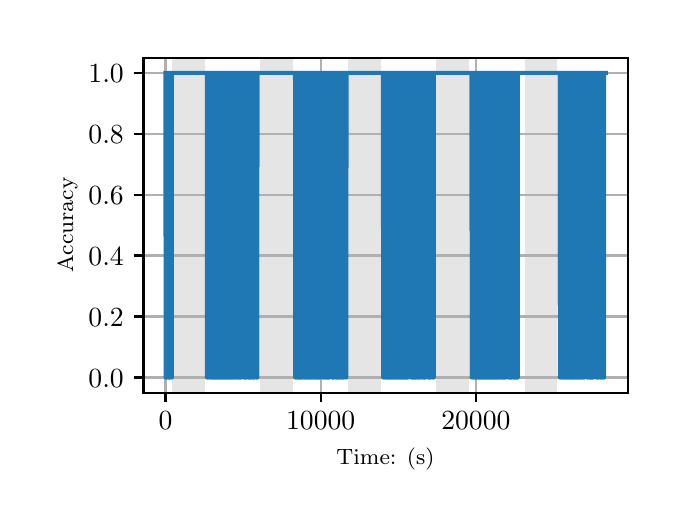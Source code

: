 \begingroup%
\makeatletter%
\begin{pgfpicture}%
\pgfpathrectangle{\pgfpointorigin}{\pgfqpoint{3.15in}{2.362in}}%
\pgfusepath{use as bounding box, clip}%
\begin{pgfscope}%
\pgfsetbuttcap%
\pgfsetmiterjoin%
\definecolor{currentfill}{rgb}{1.0,1.0,1.0}%
\pgfsetfillcolor{currentfill}%
\pgfsetlinewidth{0.0pt}%
\definecolor{currentstroke}{rgb}{1.0,1.0,1.0}%
\pgfsetstrokecolor{currentstroke}%
\pgfsetdash{}{0pt}%
\pgfpathmoveto{\pgfqpoint{0.0in}{0.0in}}%
\pgfpathlineto{\pgfqpoint{3.15in}{0.0in}}%
\pgfpathlineto{\pgfqpoint{3.15in}{2.362in}}%
\pgfpathlineto{\pgfqpoint{0.0in}{2.362in}}%
\pgfpathclose%
\pgfusepath{fill}%
\end{pgfscope}%
\begin{pgfscope}%
\pgfsetbuttcap%
\pgfsetmiterjoin%
\definecolor{currentfill}{rgb}{1.0,1.0,1.0}%
\pgfsetfillcolor{currentfill}%
\pgfsetlinewidth{0.0pt}%
\definecolor{currentstroke}{rgb}{0.0,0.0,0.0}%
\pgfsetstrokecolor{currentstroke}%
\pgfsetstrokeopacity{0.0}%
\pgfsetdash{}{0pt}%
\pgfpathmoveto{\pgfqpoint{0.579in}{0.537in}}%
\pgfpathlineto{\pgfqpoint{3.0in}{0.537in}}%
\pgfpathlineto{\pgfqpoint{3.0in}{2.212in}}%
\pgfpathlineto{\pgfqpoint{0.579in}{2.212in}}%
\pgfpathclose%
\pgfusepath{fill}%
\end{pgfscope}%
\begin{pgfscope}%
\pgfpathrectangle{\pgfqpoint{0.579in}{0.537in}}{\pgfqpoint{2.421in}{1.675in}}%
\pgfusepath{clip}%
\pgfsetbuttcap%
\pgfsetmiterjoin%
\definecolor{currentfill}{rgb}{0.502,0.502,0.502}%
\pgfsetfillcolor{currentfill}%
\pgfsetfillopacity{0.2}%
\pgfsetlinewidth{0.0pt}%
\definecolor{currentstroke}{rgb}{0.0,0.0,0.0}%
\pgfsetstrokecolor{currentstroke}%
\pgfsetstrokeopacity{0.2}%
\pgfsetdash{}{0pt}%
\pgfpathmoveto{\pgfqpoint{0.721in}{0.537in}}%
\pgfpathlineto{\pgfqpoint{0.721in}{2.212in}}%
\pgfpathlineto{\pgfqpoint{0.885in}{2.212in}}%
\pgfpathlineto{\pgfqpoint{0.885in}{0.537in}}%
\pgfpathclose%
\pgfusepath{fill}%
\end{pgfscope}%
\begin{pgfscope}%
\pgfpathrectangle{\pgfqpoint{0.579in}{0.537in}}{\pgfqpoint{2.421in}{1.675in}}%
\pgfusepath{clip}%
\pgfsetbuttcap%
\pgfsetmiterjoin%
\definecolor{currentfill}{rgb}{0.502,0.502,0.502}%
\pgfsetfillcolor{currentfill}%
\pgfsetfillopacity{0.2}%
\pgfsetlinewidth{0.0pt}%
\definecolor{currentstroke}{rgb}{0.0,0.0,0.0}%
\pgfsetstrokecolor{currentstroke}%
\pgfsetstrokeopacity{0.2}%
\pgfsetdash{}{0pt}%
\pgfpathmoveto{\pgfqpoint{1.162in}{0.537in}}%
\pgfpathlineto{\pgfqpoint{1.162in}{2.212in}}%
\pgfpathlineto{\pgfqpoint{1.326in}{2.212in}}%
\pgfpathlineto{\pgfqpoint{1.326in}{0.537in}}%
\pgfpathclose%
\pgfusepath{fill}%
\end{pgfscope}%
\begin{pgfscope}%
\pgfpathrectangle{\pgfqpoint{0.579in}{0.537in}}{\pgfqpoint{2.421in}{1.675in}}%
\pgfusepath{clip}%
\pgfsetbuttcap%
\pgfsetmiterjoin%
\definecolor{currentfill}{rgb}{0.502,0.502,0.502}%
\pgfsetfillcolor{currentfill}%
\pgfsetfillopacity{0.2}%
\pgfsetlinewidth{0.0pt}%
\definecolor{currentstroke}{rgb}{0.0,0.0,0.0}%
\pgfsetstrokecolor{currentstroke}%
\pgfsetstrokeopacity{0.2}%
\pgfsetdash{}{0pt}%
\pgfpathmoveto{\pgfqpoint{1.603in}{0.537in}}%
\pgfpathlineto{\pgfqpoint{1.603in}{2.212in}}%
\pgfpathlineto{\pgfqpoint{1.767in}{2.212in}}%
\pgfpathlineto{\pgfqpoint{1.767in}{0.537in}}%
\pgfpathclose%
\pgfusepath{fill}%
\end{pgfscope}%
\begin{pgfscope}%
\pgfpathrectangle{\pgfqpoint{0.579in}{0.537in}}{\pgfqpoint{2.421in}{1.675in}}%
\pgfusepath{clip}%
\pgfsetbuttcap%
\pgfsetmiterjoin%
\definecolor{currentfill}{rgb}{0.502,0.502,0.502}%
\pgfsetfillcolor{currentfill}%
\pgfsetfillopacity{0.2}%
\pgfsetlinewidth{0.0pt}%
\definecolor{currentstroke}{rgb}{0.0,0.0,0.0}%
\pgfsetstrokecolor{currentstroke}%
\pgfsetstrokeopacity{0.2}%
\pgfsetdash{}{0pt}%
\pgfpathmoveto{\pgfqpoint{2.044in}{0.537in}}%
\pgfpathlineto{\pgfqpoint{2.044in}{2.212in}}%
\pgfpathlineto{\pgfqpoint{2.208in}{2.212in}}%
\pgfpathlineto{\pgfqpoint{2.208in}{0.537in}}%
\pgfpathclose%
\pgfusepath{fill}%
\end{pgfscope}%
\begin{pgfscope}%
\pgfpathrectangle{\pgfqpoint{0.579in}{0.537in}}{\pgfqpoint{2.421in}{1.675in}}%
\pgfusepath{clip}%
\pgfsetbuttcap%
\pgfsetmiterjoin%
\definecolor{currentfill}{rgb}{0.502,0.502,0.502}%
\pgfsetfillcolor{currentfill}%
\pgfsetfillopacity{0.2}%
\pgfsetlinewidth{0.0pt}%
\definecolor{currentstroke}{rgb}{0.0,0.0,0.0}%
\pgfsetstrokecolor{currentstroke}%
\pgfsetstrokeopacity{0.2}%
\pgfsetdash{}{0pt}%
\pgfpathmoveto{\pgfqpoint{2.485in}{0.537in}}%
\pgfpathlineto{\pgfqpoint{2.485in}{2.212in}}%
\pgfpathlineto{\pgfqpoint{2.649in}{2.212in}}%
\pgfpathlineto{\pgfqpoint{2.649in}{0.537in}}%
\pgfpathclose%
\pgfusepath{fill}%
\end{pgfscope}%
\begin{pgfscope}%
\pgfpathrectangle{\pgfqpoint{0.579in}{0.537in}}{\pgfqpoint{2.421in}{1.675in}}%
\pgfusepath{clip}%
\pgfsetrectcap%
\pgfsetroundjoin%
\pgfsetlinewidth{0.803pt}%
\definecolor{currentstroke}{rgb}{0.69,0.69,0.69}%
\pgfsetstrokecolor{currentstroke}%
\pgfsetdash{}{0pt}%
\pgfpathmoveto{\pgfqpoint{0.689in}{0.537in}}%
\pgfpathlineto{\pgfqpoint{0.689in}{2.212in}}%
\pgfusepath{stroke}%
\end{pgfscope}%
\begin{pgfscope}%
\pgfsetbuttcap%
\pgfsetroundjoin%
\definecolor{currentfill}{rgb}{0.0,0.0,0.0}%
\pgfsetfillcolor{currentfill}%
\pgfsetlinewidth{0.803pt}%
\definecolor{currentstroke}{rgb}{0.0,0.0,0.0}%
\pgfsetstrokecolor{currentstroke}%
\pgfsetdash{}{0pt}%
\pgfsys@defobject{currentmarker}{\pgfqpoint{0.0in}{-0.049in}}{\pgfqpoint{0.0in}{0.0in}}{%
\pgfpathmoveto{\pgfqpoint{0.0in}{0.0in}}%
\pgfpathlineto{\pgfqpoint{0.0in}{-0.049in}}%
\pgfusepath{stroke,fill}%
}%
\begin{pgfscope}%
\pgfsys@transformshift{0.689in}{0.537in}%
\pgfsys@useobject{currentmarker}{}%
\end{pgfscope}%
\end{pgfscope}%
\begin{pgfscope}%
\definecolor{textcolor}{rgb}{0.0,0.0,0.0}%
\pgfsetstrokecolor{textcolor}%
\pgfsetfillcolor{textcolor}%
\pgftext[x=0.689in,y=0.44in,,top]{\color{textcolor}\rmfamily\fontsize{10.0}{12.0}\selectfont \(\displaystyle {0}\)}%
\end{pgfscope}%
\begin{pgfscope}%
\pgfpathrectangle{\pgfqpoint{0.579in}{0.537in}}{\pgfqpoint{2.421in}{1.675in}}%
\pgfusepath{clip}%
\pgfsetrectcap%
\pgfsetroundjoin%
\pgfsetlinewidth{0.803pt}%
\definecolor{currentstroke}{rgb}{0.69,0.69,0.69}%
\pgfsetstrokecolor{currentstroke}%
\pgfsetdash{}{0pt}%
\pgfpathmoveto{\pgfqpoint{1.465in}{0.537in}}%
\pgfpathlineto{\pgfqpoint{1.465in}{2.212in}}%
\pgfusepath{stroke}%
\end{pgfscope}%
\begin{pgfscope}%
\pgfsetbuttcap%
\pgfsetroundjoin%
\definecolor{currentfill}{rgb}{0.0,0.0,0.0}%
\pgfsetfillcolor{currentfill}%
\pgfsetlinewidth{0.803pt}%
\definecolor{currentstroke}{rgb}{0.0,0.0,0.0}%
\pgfsetstrokecolor{currentstroke}%
\pgfsetdash{}{0pt}%
\pgfsys@defobject{currentmarker}{\pgfqpoint{0.0in}{-0.049in}}{\pgfqpoint{0.0in}{0.0in}}{%
\pgfpathmoveto{\pgfqpoint{0.0in}{0.0in}}%
\pgfpathlineto{\pgfqpoint{0.0in}{-0.049in}}%
\pgfusepath{stroke,fill}%
}%
\begin{pgfscope}%
\pgfsys@transformshift{1.465in}{0.537in}%
\pgfsys@useobject{currentmarker}{}%
\end{pgfscope}%
\end{pgfscope}%
\begin{pgfscope}%
\definecolor{textcolor}{rgb}{0.0,0.0,0.0}%
\pgfsetstrokecolor{textcolor}%
\pgfsetfillcolor{textcolor}%
\pgftext[x=1.465in,y=0.44in,,top]{\color{textcolor}\rmfamily\fontsize{10.0}{12.0}\selectfont \(\displaystyle {10000}\)}%
\end{pgfscope}%
\begin{pgfscope}%
\pgfpathrectangle{\pgfqpoint{0.579in}{0.537in}}{\pgfqpoint{2.421in}{1.675in}}%
\pgfusepath{clip}%
\pgfsetrectcap%
\pgfsetroundjoin%
\pgfsetlinewidth{0.803pt}%
\definecolor{currentstroke}{rgb}{0.69,0.69,0.69}%
\pgfsetstrokecolor{currentstroke}%
\pgfsetdash{}{0pt}%
\pgfpathmoveto{\pgfqpoint{2.241in}{0.537in}}%
\pgfpathlineto{\pgfqpoint{2.241in}{2.212in}}%
\pgfusepath{stroke}%
\end{pgfscope}%
\begin{pgfscope}%
\pgfsetbuttcap%
\pgfsetroundjoin%
\definecolor{currentfill}{rgb}{0.0,0.0,0.0}%
\pgfsetfillcolor{currentfill}%
\pgfsetlinewidth{0.803pt}%
\definecolor{currentstroke}{rgb}{0.0,0.0,0.0}%
\pgfsetstrokecolor{currentstroke}%
\pgfsetdash{}{0pt}%
\pgfsys@defobject{currentmarker}{\pgfqpoint{0.0in}{-0.049in}}{\pgfqpoint{0.0in}{0.0in}}{%
\pgfpathmoveto{\pgfqpoint{0.0in}{0.0in}}%
\pgfpathlineto{\pgfqpoint{0.0in}{-0.049in}}%
\pgfusepath{stroke,fill}%
}%
\begin{pgfscope}%
\pgfsys@transformshift{2.241in}{0.537in}%
\pgfsys@useobject{currentmarker}{}%
\end{pgfscope}%
\end{pgfscope}%
\begin{pgfscope}%
\definecolor{textcolor}{rgb}{0.0,0.0,0.0}%
\pgfsetstrokecolor{textcolor}%
\pgfsetfillcolor{textcolor}%
\pgftext[x=2.241in,y=0.44in,,top]{\color{textcolor}\rmfamily\fontsize{10.0}{12.0}\selectfont \(\displaystyle {20000}\)}%
\end{pgfscope}%
\begin{pgfscope}%
\definecolor{textcolor}{rgb}{0.0,0.0,0.0}%
\pgfsetstrokecolor{textcolor}%
\pgfsetfillcolor{textcolor}%
\pgftext[x=1.789in,y=0.261in,,top]{\color{textcolor}\rmfamily\fontsize{8.0}{9.6}\selectfont Time: (s)}%
\end{pgfscope}%
\begin{pgfscope}%
\pgfpathrectangle{\pgfqpoint{0.579in}{0.537in}}{\pgfqpoint{2.421in}{1.675in}}%
\pgfusepath{clip}%
\pgfsetrectcap%
\pgfsetroundjoin%
\pgfsetlinewidth{0.803pt}%
\definecolor{currentstroke}{rgb}{0.69,0.69,0.69}%
\pgfsetstrokecolor{currentstroke}%
\pgfsetdash{}{0pt}%
\pgfpathmoveto{\pgfqpoint{0.579in}{0.613in}}%
\pgfpathlineto{\pgfqpoint{3.0in}{0.613in}}%
\pgfusepath{stroke}%
\end{pgfscope}%
\begin{pgfscope}%
\pgfsetbuttcap%
\pgfsetroundjoin%
\definecolor{currentfill}{rgb}{0.0,0.0,0.0}%
\pgfsetfillcolor{currentfill}%
\pgfsetlinewidth{0.803pt}%
\definecolor{currentstroke}{rgb}{0.0,0.0,0.0}%
\pgfsetstrokecolor{currentstroke}%
\pgfsetdash{}{0pt}%
\pgfsys@defobject{currentmarker}{\pgfqpoint{-0.049in}{0.0in}}{\pgfqpoint{-0.0in}{0.0in}}{%
\pgfpathmoveto{\pgfqpoint{-0.0in}{0.0in}}%
\pgfpathlineto{\pgfqpoint{-0.049in}{0.0in}}%
\pgfusepath{stroke,fill}%
}%
\begin{pgfscope}%
\pgfsys@transformshift{0.579in}{0.613in}%
\pgfsys@useobject{currentmarker}{}%
\end{pgfscope}%
\end{pgfscope}%
\begin{pgfscope}%
\definecolor{textcolor}{rgb}{0.0,0.0,0.0}%
\pgfsetstrokecolor{textcolor}%
\pgfsetfillcolor{textcolor}%
\pgftext[x=0.304in, y=0.565in, left, base]{\color{textcolor}\rmfamily\fontsize{10.0}{12.0}\selectfont \(\displaystyle {0.0}\)}%
\end{pgfscope}%
\begin{pgfscope}%
\pgfpathrectangle{\pgfqpoint{0.579in}{0.537in}}{\pgfqpoint{2.421in}{1.675in}}%
\pgfusepath{clip}%
\pgfsetrectcap%
\pgfsetroundjoin%
\pgfsetlinewidth{0.803pt}%
\definecolor{currentstroke}{rgb}{0.69,0.69,0.69}%
\pgfsetstrokecolor{currentstroke}%
\pgfsetdash{}{0pt}%
\pgfpathmoveto{\pgfqpoint{0.579in}{0.918in}}%
\pgfpathlineto{\pgfqpoint{3.0in}{0.918in}}%
\pgfusepath{stroke}%
\end{pgfscope}%
\begin{pgfscope}%
\pgfsetbuttcap%
\pgfsetroundjoin%
\definecolor{currentfill}{rgb}{0.0,0.0,0.0}%
\pgfsetfillcolor{currentfill}%
\pgfsetlinewidth{0.803pt}%
\definecolor{currentstroke}{rgb}{0.0,0.0,0.0}%
\pgfsetstrokecolor{currentstroke}%
\pgfsetdash{}{0pt}%
\pgfsys@defobject{currentmarker}{\pgfqpoint{-0.049in}{0.0in}}{\pgfqpoint{-0.0in}{0.0in}}{%
\pgfpathmoveto{\pgfqpoint{-0.0in}{0.0in}}%
\pgfpathlineto{\pgfqpoint{-0.049in}{0.0in}}%
\pgfusepath{stroke,fill}%
}%
\begin{pgfscope}%
\pgfsys@transformshift{0.579in}{0.918in}%
\pgfsys@useobject{currentmarker}{}%
\end{pgfscope}%
\end{pgfscope}%
\begin{pgfscope}%
\definecolor{textcolor}{rgb}{0.0,0.0,0.0}%
\pgfsetstrokecolor{textcolor}%
\pgfsetfillcolor{textcolor}%
\pgftext[x=0.304in, y=0.87in, left, base]{\color{textcolor}\rmfamily\fontsize{10.0}{12.0}\selectfont \(\displaystyle {0.2}\)}%
\end{pgfscope}%
\begin{pgfscope}%
\pgfpathrectangle{\pgfqpoint{0.579in}{0.537in}}{\pgfqpoint{2.421in}{1.675in}}%
\pgfusepath{clip}%
\pgfsetrectcap%
\pgfsetroundjoin%
\pgfsetlinewidth{0.803pt}%
\definecolor{currentstroke}{rgb}{0.69,0.69,0.69}%
\pgfsetstrokecolor{currentstroke}%
\pgfsetdash{}{0pt}%
\pgfpathmoveto{\pgfqpoint{0.579in}{1.223in}}%
\pgfpathlineto{\pgfqpoint{3.0in}{1.223in}}%
\pgfusepath{stroke}%
\end{pgfscope}%
\begin{pgfscope}%
\pgfsetbuttcap%
\pgfsetroundjoin%
\definecolor{currentfill}{rgb}{0.0,0.0,0.0}%
\pgfsetfillcolor{currentfill}%
\pgfsetlinewidth{0.803pt}%
\definecolor{currentstroke}{rgb}{0.0,0.0,0.0}%
\pgfsetstrokecolor{currentstroke}%
\pgfsetdash{}{0pt}%
\pgfsys@defobject{currentmarker}{\pgfqpoint{-0.049in}{0.0in}}{\pgfqpoint{-0.0in}{0.0in}}{%
\pgfpathmoveto{\pgfqpoint{-0.0in}{0.0in}}%
\pgfpathlineto{\pgfqpoint{-0.049in}{0.0in}}%
\pgfusepath{stroke,fill}%
}%
\begin{pgfscope}%
\pgfsys@transformshift{0.579in}{1.223in}%
\pgfsys@useobject{currentmarker}{}%
\end{pgfscope}%
\end{pgfscope}%
\begin{pgfscope}%
\definecolor{textcolor}{rgb}{0.0,0.0,0.0}%
\pgfsetstrokecolor{textcolor}%
\pgfsetfillcolor{textcolor}%
\pgftext[x=0.304in, y=1.174in, left, base]{\color{textcolor}\rmfamily\fontsize{10.0}{12.0}\selectfont \(\displaystyle {0.4}\)}%
\end{pgfscope}%
\begin{pgfscope}%
\pgfpathrectangle{\pgfqpoint{0.579in}{0.537in}}{\pgfqpoint{2.421in}{1.675in}}%
\pgfusepath{clip}%
\pgfsetrectcap%
\pgfsetroundjoin%
\pgfsetlinewidth{0.803pt}%
\definecolor{currentstroke}{rgb}{0.69,0.69,0.69}%
\pgfsetstrokecolor{currentstroke}%
\pgfsetdash{}{0pt}%
\pgfpathmoveto{\pgfqpoint{0.579in}{1.527in}}%
\pgfpathlineto{\pgfqpoint{3.0in}{1.527in}}%
\pgfusepath{stroke}%
\end{pgfscope}%
\begin{pgfscope}%
\pgfsetbuttcap%
\pgfsetroundjoin%
\definecolor{currentfill}{rgb}{0.0,0.0,0.0}%
\pgfsetfillcolor{currentfill}%
\pgfsetlinewidth{0.803pt}%
\definecolor{currentstroke}{rgb}{0.0,0.0,0.0}%
\pgfsetstrokecolor{currentstroke}%
\pgfsetdash{}{0pt}%
\pgfsys@defobject{currentmarker}{\pgfqpoint{-0.049in}{0.0in}}{\pgfqpoint{-0.0in}{0.0in}}{%
\pgfpathmoveto{\pgfqpoint{-0.0in}{0.0in}}%
\pgfpathlineto{\pgfqpoint{-0.049in}{0.0in}}%
\pgfusepath{stroke,fill}%
}%
\begin{pgfscope}%
\pgfsys@transformshift{0.579in}{1.527in}%
\pgfsys@useobject{currentmarker}{}%
\end{pgfscope}%
\end{pgfscope}%
\begin{pgfscope}%
\definecolor{textcolor}{rgb}{0.0,0.0,0.0}%
\pgfsetstrokecolor{textcolor}%
\pgfsetfillcolor{textcolor}%
\pgftext[x=0.304in, y=1.479in, left, base]{\color{textcolor}\rmfamily\fontsize{10.0}{12.0}\selectfont \(\displaystyle {0.6}\)}%
\end{pgfscope}%
\begin{pgfscope}%
\pgfpathrectangle{\pgfqpoint{0.579in}{0.537in}}{\pgfqpoint{2.421in}{1.675in}}%
\pgfusepath{clip}%
\pgfsetrectcap%
\pgfsetroundjoin%
\pgfsetlinewidth{0.803pt}%
\definecolor{currentstroke}{rgb}{0.69,0.69,0.69}%
\pgfsetstrokecolor{currentstroke}%
\pgfsetdash{}{0pt}%
\pgfpathmoveto{\pgfqpoint{0.579in}{1.832in}}%
\pgfpathlineto{\pgfqpoint{3.0in}{1.832in}}%
\pgfusepath{stroke}%
\end{pgfscope}%
\begin{pgfscope}%
\pgfsetbuttcap%
\pgfsetroundjoin%
\definecolor{currentfill}{rgb}{0.0,0.0,0.0}%
\pgfsetfillcolor{currentfill}%
\pgfsetlinewidth{0.803pt}%
\definecolor{currentstroke}{rgb}{0.0,0.0,0.0}%
\pgfsetstrokecolor{currentstroke}%
\pgfsetdash{}{0pt}%
\pgfsys@defobject{currentmarker}{\pgfqpoint{-0.049in}{0.0in}}{\pgfqpoint{-0.0in}{0.0in}}{%
\pgfpathmoveto{\pgfqpoint{-0.0in}{0.0in}}%
\pgfpathlineto{\pgfqpoint{-0.049in}{0.0in}}%
\pgfusepath{stroke,fill}%
}%
\begin{pgfscope}%
\pgfsys@transformshift{0.579in}{1.832in}%
\pgfsys@useobject{currentmarker}{}%
\end{pgfscope}%
\end{pgfscope}%
\begin{pgfscope}%
\definecolor{textcolor}{rgb}{0.0,0.0,0.0}%
\pgfsetstrokecolor{textcolor}%
\pgfsetfillcolor{textcolor}%
\pgftext[x=0.304in, y=1.783in, left, base]{\color{textcolor}\rmfamily\fontsize{10.0}{12.0}\selectfont \(\displaystyle {0.8}\)}%
\end{pgfscope}%
\begin{pgfscope}%
\pgfpathrectangle{\pgfqpoint{0.579in}{0.537in}}{\pgfqpoint{2.421in}{1.675in}}%
\pgfusepath{clip}%
\pgfsetrectcap%
\pgfsetroundjoin%
\pgfsetlinewidth{0.803pt}%
\definecolor{currentstroke}{rgb}{0.69,0.69,0.69}%
\pgfsetstrokecolor{currentstroke}%
\pgfsetdash{}{0pt}%
\pgfpathmoveto{\pgfqpoint{0.579in}{2.136in}}%
\pgfpathlineto{\pgfqpoint{3.0in}{2.136in}}%
\pgfusepath{stroke}%
\end{pgfscope}%
\begin{pgfscope}%
\pgfsetbuttcap%
\pgfsetroundjoin%
\definecolor{currentfill}{rgb}{0.0,0.0,0.0}%
\pgfsetfillcolor{currentfill}%
\pgfsetlinewidth{0.803pt}%
\definecolor{currentstroke}{rgb}{0.0,0.0,0.0}%
\pgfsetstrokecolor{currentstroke}%
\pgfsetdash{}{0pt}%
\pgfsys@defobject{currentmarker}{\pgfqpoint{-0.049in}{0.0in}}{\pgfqpoint{-0.0in}{0.0in}}{%
\pgfpathmoveto{\pgfqpoint{-0.0in}{0.0in}}%
\pgfpathlineto{\pgfqpoint{-0.049in}{0.0in}}%
\pgfusepath{stroke,fill}%
}%
\begin{pgfscope}%
\pgfsys@transformshift{0.579in}{2.136in}%
\pgfsys@useobject{currentmarker}{}%
\end{pgfscope}%
\end{pgfscope}%
\begin{pgfscope}%
\definecolor{textcolor}{rgb}{0.0,0.0,0.0}%
\pgfsetstrokecolor{textcolor}%
\pgfsetfillcolor{textcolor}%
\pgftext[x=0.304in, y=2.088in, left, base]{\color{textcolor}\rmfamily\fontsize{10.0}{12.0}\selectfont \(\displaystyle {1.0}\)}%
\end{pgfscope}%
\begin{pgfscope}%
\definecolor{textcolor}{rgb}{0.0,0.0,0.0}%
\pgfsetstrokecolor{textcolor}%
\pgfsetfillcolor{textcolor}%
\pgftext[x=0.249in,y=1.375in,,bottom,rotate=90.0]{\color{textcolor}\rmfamily\fontsize{8.0}{9.6}\selectfont Accuracy}%
\end{pgfscope}%
\begin{pgfscope}%
\pgfpathrectangle{\pgfqpoint{0.579in}{0.537in}}{\pgfqpoint{2.421in}{1.675in}}%
\pgfusepath{clip}%
\pgfsetrectcap%
\pgfsetroundjoin%
\pgfsetlinewidth{1.506pt}%
\definecolor{currentstroke}{rgb}{0.122,0.467,0.706}%
\pgfsetstrokecolor{currentstroke}%
\pgfsetdash{}{0pt}%
\pgfpathmoveto{\pgfqpoint{0.689in}{2.136in}}%
\pgfpathlineto{\pgfqpoint{0.69in}{0.613in}}%
\pgfpathlineto{\pgfqpoint{0.691in}{2.136in}}%
\pgfpathlineto{\pgfqpoint{0.693in}{0.613in}}%
\pgfpathlineto{\pgfqpoint{0.694in}{2.136in}}%
\pgfpathlineto{\pgfqpoint{0.694in}{2.136in}}%
\pgfpathlineto{\pgfqpoint{0.695in}{0.613in}}%
\pgfpathlineto{\pgfqpoint{0.695in}{2.136in}}%
\pgfpathlineto{\pgfqpoint{0.698in}{2.136in}}%
\pgfpathlineto{\pgfqpoint{0.7in}{0.613in}}%
\pgfpathlineto{\pgfqpoint{0.701in}{2.136in}}%
\pgfpathlineto{\pgfqpoint{0.702in}{2.136in}}%
\pgfpathlineto{\pgfqpoint{0.703in}{0.613in}}%
\pgfpathlineto{\pgfqpoint{0.703in}{2.136in}}%
\pgfpathlineto{\pgfqpoint{0.705in}{2.136in}}%
\pgfpathlineto{\pgfqpoint{0.706in}{0.613in}}%
\pgfpathlineto{\pgfqpoint{0.707in}{2.136in}}%
\pgfpathlineto{\pgfqpoint{0.707in}{2.136in}}%
\pgfpathlineto{\pgfqpoint{0.708in}{0.613in}}%
\pgfpathlineto{\pgfqpoint{0.708in}{2.136in}}%
\pgfpathlineto{\pgfqpoint{0.708in}{2.136in}}%
\pgfpathlineto{\pgfqpoint{0.709in}{0.613in}}%
\pgfpathlineto{\pgfqpoint{0.709in}{2.136in}}%
\pgfpathlineto{\pgfqpoint{0.71in}{2.136in}}%
\pgfpathlineto{\pgfqpoint{0.711in}{0.613in}}%
\pgfpathlineto{\pgfqpoint{0.711in}{2.136in}}%
\pgfpathlineto{\pgfqpoint{0.711in}{2.136in}}%
\pgfpathlineto{\pgfqpoint{0.712in}{0.613in}}%
\pgfpathlineto{\pgfqpoint{0.713in}{2.136in}}%
\pgfpathlineto{\pgfqpoint{0.713in}{2.136in}}%
\pgfpathlineto{\pgfqpoint{0.713in}{0.613in}}%
\pgfpathlineto{\pgfqpoint{0.714in}{2.136in}}%
\pgfpathlineto{\pgfqpoint{0.719in}{2.136in}}%
\pgfpathlineto{\pgfqpoint{0.72in}{0.613in}}%
\pgfpathlineto{\pgfqpoint{0.72in}{2.136in}}%
\pgfpathlineto{\pgfqpoint{0.72in}{2.136in}}%
\pgfpathlineto{\pgfqpoint{0.721in}{0.613in}}%
\pgfpathlineto{\pgfqpoint{0.721in}{2.136in}}%
\pgfpathlineto{\pgfqpoint{0.896in}{2.136in}}%
\pgfpathlineto{\pgfqpoint{0.897in}{0.613in}}%
\pgfpathlineto{\pgfqpoint{0.897in}{2.136in}}%
\pgfpathlineto{\pgfqpoint{0.9in}{2.136in}}%
\pgfpathlineto{\pgfqpoint{0.901in}{0.613in}}%
\pgfpathlineto{\pgfqpoint{0.901in}{0.613in}}%
\pgfpathlineto{\pgfqpoint{0.902in}{2.136in}}%
\pgfpathlineto{\pgfqpoint{0.906in}{2.136in}}%
\pgfpathlineto{\pgfqpoint{0.908in}{0.613in}}%
\pgfpathlineto{\pgfqpoint{0.908in}{0.613in}}%
\pgfpathlineto{\pgfqpoint{0.909in}{2.136in}}%
\pgfpathlineto{\pgfqpoint{0.91in}{0.613in}}%
\pgfpathlineto{\pgfqpoint{0.91in}{2.136in}}%
\pgfpathlineto{\pgfqpoint{0.91in}{2.136in}}%
\pgfpathlineto{\pgfqpoint{0.911in}{0.613in}}%
\pgfpathlineto{\pgfqpoint{0.911in}{2.136in}}%
\pgfpathlineto{\pgfqpoint{0.911in}{2.136in}}%
\pgfpathlineto{\pgfqpoint{0.912in}{0.613in}}%
\pgfpathlineto{\pgfqpoint{0.912in}{0.613in}}%
\pgfpathlineto{\pgfqpoint{0.914in}{2.136in}}%
\pgfpathlineto{\pgfqpoint{0.915in}{0.613in}}%
\pgfpathlineto{\pgfqpoint{0.915in}{2.136in}}%
\pgfpathlineto{\pgfqpoint{0.915in}{2.136in}}%
\pgfpathlineto{\pgfqpoint{0.916in}{0.613in}}%
\pgfpathlineto{\pgfqpoint{0.916in}{0.613in}}%
\pgfpathlineto{\pgfqpoint{0.917in}{2.136in}}%
\pgfpathlineto{\pgfqpoint{0.918in}{0.613in}}%
\pgfpathlineto{\pgfqpoint{0.919in}{2.136in}}%
\pgfpathlineto{\pgfqpoint{0.921in}{0.613in}}%
\pgfpathlineto{\pgfqpoint{0.922in}{2.136in}}%
\pgfpathlineto{\pgfqpoint{0.923in}{0.613in}}%
\pgfpathlineto{\pgfqpoint{0.923in}{0.613in}}%
\pgfpathlineto{\pgfqpoint{0.924in}{2.136in}}%
\pgfpathlineto{\pgfqpoint{0.925in}{0.613in}}%
\pgfpathlineto{\pgfqpoint{0.926in}{2.136in}}%
\pgfpathlineto{\pgfqpoint{0.928in}{0.613in}}%
\pgfpathlineto{\pgfqpoint{0.928in}{0.613in}}%
\pgfpathlineto{\pgfqpoint{0.929in}{2.136in}}%
\pgfpathlineto{\pgfqpoint{0.93in}{0.613in}}%
\pgfpathlineto{\pgfqpoint{0.93in}{2.136in}}%
\pgfpathlineto{\pgfqpoint{0.93in}{2.136in}}%
\pgfpathlineto{\pgfqpoint{0.931in}{0.613in}}%
\pgfpathlineto{\pgfqpoint{0.932in}{2.136in}}%
\pgfpathlineto{\pgfqpoint{0.932in}{2.136in}}%
\pgfpathlineto{\pgfqpoint{0.934in}{0.613in}}%
\pgfpathlineto{\pgfqpoint{0.934in}{0.613in}}%
\pgfpathlineto{\pgfqpoint{0.935in}{2.136in}}%
\pgfpathlineto{\pgfqpoint{0.935in}{0.613in}}%
\pgfpathlineto{\pgfqpoint{0.935in}{0.613in}}%
\pgfpathlineto{\pgfqpoint{0.936in}{2.136in}}%
\pgfpathlineto{\pgfqpoint{0.936in}{2.136in}}%
\pgfpathlineto{\pgfqpoint{0.937in}{0.613in}}%
\pgfpathlineto{\pgfqpoint{0.937in}{2.136in}}%
\pgfpathlineto{\pgfqpoint{0.937in}{2.136in}}%
\pgfpathlineto{\pgfqpoint{0.938in}{0.613in}}%
\pgfpathlineto{\pgfqpoint{0.94in}{2.136in}}%
\pgfpathlineto{\pgfqpoint{0.94in}{2.136in}}%
\pgfpathlineto{\pgfqpoint{0.94in}{0.613in}}%
\pgfpathlineto{\pgfqpoint{0.941in}{2.136in}}%
\pgfpathlineto{\pgfqpoint{0.943in}{2.136in}}%
\pgfpathlineto{\pgfqpoint{0.944in}{0.613in}}%
\pgfpathlineto{\pgfqpoint{0.944in}{2.136in}}%
\pgfpathlineto{\pgfqpoint{0.944in}{2.136in}}%
\pgfpathlineto{\pgfqpoint{0.945in}{0.613in}}%
\pgfpathlineto{\pgfqpoint{0.945in}{2.136in}}%
\pgfpathlineto{\pgfqpoint{0.946in}{2.136in}}%
\pgfpathlineto{\pgfqpoint{0.947in}{0.613in}}%
\pgfpathlineto{\pgfqpoint{0.947in}{2.136in}}%
\pgfpathlineto{\pgfqpoint{0.947in}{2.136in}}%
\pgfpathlineto{\pgfqpoint{0.948in}{0.613in}}%
\pgfpathlineto{\pgfqpoint{0.949in}{2.136in}}%
\pgfpathlineto{\pgfqpoint{0.949in}{2.136in}}%
\pgfpathlineto{\pgfqpoint{0.95in}{0.613in}}%
\pgfpathlineto{\pgfqpoint{0.952in}{2.136in}}%
\pgfpathlineto{\pgfqpoint{0.952in}{0.613in}}%
\pgfpathlineto{\pgfqpoint{0.953in}{2.136in}}%
\pgfpathlineto{\pgfqpoint{0.953in}{2.136in}}%
\pgfpathlineto{\pgfqpoint{0.954in}{0.613in}}%
\pgfpathlineto{\pgfqpoint{0.954in}{2.136in}}%
\pgfpathlineto{\pgfqpoint{0.954in}{2.136in}}%
\pgfpathlineto{\pgfqpoint{0.955in}{0.613in}}%
\pgfpathlineto{\pgfqpoint{0.955in}{2.136in}}%
\pgfpathlineto{\pgfqpoint{0.955in}{2.136in}}%
\pgfpathlineto{\pgfqpoint{0.956in}{0.613in}}%
\pgfpathlineto{\pgfqpoint{0.958in}{2.136in}}%
\pgfpathlineto{\pgfqpoint{0.959in}{0.613in}}%
\pgfpathlineto{\pgfqpoint{0.959in}{2.136in}}%
\pgfpathlineto{\pgfqpoint{0.959in}{2.136in}}%
\pgfpathlineto{\pgfqpoint{0.96in}{0.613in}}%
\pgfpathlineto{\pgfqpoint{0.961in}{2.136in}}%
\pgfpathlineto{\pgfqpoint{0.962in}{0.613in}}%
\pgfpathlineto{\pgfqpoint{0.963in}{0.613in}}%
\pgfpathlineto{\pgfqpoint{0.963in}{2.136in}}%
\pgfpathlineto{\pgfqpoint{0.964in}{0.613in}}%
\pgfpathlineto{\pgfqpoint{0.964in}{0.613in}}%
\pgfpathlineto{\pgfqpoint{0.965in}{2.136in}}%
\pgfpathlineto{\pgfqpoint{0.965in}{2.136in}}%
\pgfpathlineto{\pgfqpoint{0.967in}{0.613in}}%
\pgfpathlineto{\pgfqpoint{0.968in}{2.136in}}%
\pgfpathlineto{\pgfqpoint{0.969in}{0.613in}}%
\pgfpathlineto{\pgfqpoint{0.969in}{2.136in}}%
\pgfpathlineto{\pgfqpoint{0.969in}{2.136in}}%
\pgfpathlineto{\pgfqpoint{0.97in}{0.613in}}%
\pgfpathlineto{\pgfqpoint{0.97in}{2.136in}}%
\pgfpathlineto{\pgfqpoint{0.97in}{2.136in}}%
\pgfpathlineto{\pgfqpoint{0.971in}{0.613in}}%
\pgfpathlineto{\pgfqpoint{0.971in}{2.136in}}%
\pgfpathlineto{\pgfqpoint{0.971in}{2.136in}}%
\pgfpathlineto{\pgfqpoint{0.972in}{0.613in}}%
\pgfpathlineto{\pgfqpoint{0.973in}{2.136in}}%
\pgfpathlineto{\pgfqpoint{0.973in}{0.613in}}%
\pgfpathlineto{\pgfqpoint{0.974in}{0.613in}}%
\pgfpathlineto{\pgfqpoint{0.975in}{2.136in}}%
\pgfpathlineto{\pgfqpoint{0.975in}{2.136in}}%
\pgfpathlineto{\pgfqpoint{0.976in}{0.613in}}%
\pgfpathlineto{\pgfqpoint{0.977in}{2.136in}}%
\pgfpathlineto{\pgfqpoint{0.977in}{2.136in}}%
\pgfpathlineto{\pgfqpoint{0.979in}{0.613in}}%
\pgfpathlineto{\pgfqpoint{0.98in}{2.136in}}%
\pgfpathlineto{\pgfqpoint{0.981in}{0.613in}}%
\pgfpathlineto{\pgfqpoint{0.981in}{0.613in}}%
\pgfpathlineto{\pgfqpoint{0.982in}{2.136in}}%
\pgfpathlineto{\pgfqpoint{0.983in}{0.613in}}%
\pgfpathlineto{\pgfqpoint{0.984in}{2.136in}}%
\pgfpathlineto{\pgfqpoint{0.985in}{0.613in}}%
\pgfpathlineto{\pgfqpoint{0.987in}{2.136in}}%
\pgfpathlineto{\pgfqpoint{0.988in}{0.613in}}%
\pgfpathlineto{\pgfqpoint{0.988in}{2.136in}}%
\pgfpathlineto{\pgfqpoint{0.988in}{2.136in}}%
\pgfpathlineto{\pgfqpoint{0.989in}{0.613in}}%
\pgfpathlineto{\pgfqpoint{0.989in}{2.136in}}%
\pgfpathlineto{\pgfqpoint{0.989in}{2.136in}}%
\pgfpathlineto{\pgfqpoint{0.99in}{0.613in}}%
\pgfpathlineto{\pgfqpoint{0.991in}{2.136in}}%
\pgfpathlineto{\pgfqpoint{0.992in}{2.136in}}%
\pgfpathlineto{\pgfqpoint{0.993in}{0.613in}}%
\pgfpathlineto{\pgfqpoint{0.993in}{2.136in}}%
\pgfpathlineto{\pgfqpoint{0.993in}{2.136in}}%
\pgfpathlineto{\pgfqpoint{0.994in}{0.613in}}%
\pgfpathlineto{\pgfqpoint{0.994in}{2.136in}}%
\pgfpathlineto{\pgfqpoint{0.994in}{2.136in}}%
\pgfpathlineto{\pgfqpoint{0.995in}{0.613in}}%
\pgfpathlineto{\pgfqpoint{0.995in}{2.136in}}%
\pgfpathlineto{\pgfqpoint{0.995in}{2.136in}}%
\pgfpathlineto{\pgfqpoint{0.996in}{0.613in}}%
\pgfpathlineto{\pgfqpoint{0.998in}{2.136in}}%
\pgfpathlineto{\pgfqpoint{0.998in}{0.613in}}%
\pgfpathlineto{\pgfqpoint{0.999in}{2.136in}}%
\pgfpathlineto{\pgfqpoint{0.999in}{2.136in}}%
\pgfpathlineto{\pgfqpoint{1.0in}{0.613in}}%
\pgfpathlineto{\pgfqpoint{1.0in}{2.136in}}%
\pgfpathlineto{\pgfqpoint{1.0in}{2.136in}}%
\pgfpathlineto{\pgfqpoint{1.001in}{0.613in}}%
\pgfpathlineto{\pgfqpoint{1.002in}{2.136in}}%
\pgfpathlineto{\pgfqpoint{1.002in}{0.613in}}%
\pgfpathlineto{\pgfqpoint{1.002in}{0.613in}}%
\pgfpathlineto{\pgfqpoint{1.003in}{2.136in}}%
\pgfpathlineto{\pgfqpoint{1.003in}{0.613in}}%
\pgfpathlineto{\pgfqpoint{1.003in}{0.613in}}%
\pgfpathlineto{\pgfqpoint{1.005in}{2.136in}}%
\pgfpathlineto{\pgfqpoint{1.006in}{0.613in}}%
\pgfpathlineto{\pgfqpoint{1.006in}{0.613in}}%
\pgfpathlineto{\pgfqpoint{1.006in}{2.136in}}%
\pgfpathlineto{\pgfqpoint{1.007in}{0.613in}}%
\pgfpathlineto{\pgfqpoint{1.007in}{0.613in}}%
\pgfpathlineto{\pgfqpoint{1.008in}{2.136in}}%
\pgfpathlineto{\pgfqpoint{1.009in}{0.613in}}%
\pgfpathlineto{\pgfqpoint{1.009in}{0.613in}}%
\pgfpathlineto{\pgfqpoint{1.011in}{2.136in}}%
\pgfpathlineto{\pgfqpoint{1.011in}{2.136in}}%
\pgfpathlineto{\pgfqpoint{1.012in}{0.613in}}%
\pgfpathlineto{\pgfqpoint{1.012in}{2.136in}}%
\pgfpathlineto{\pgfqpoint{1.014in}{2.136in}}%
\pgfpathlineto{\pgfqpoint{1.015in}{0.613in}}%
\pgfpathlineto{\pgfqpoint{1.016in}{2.136in}}%
\pgfpathlineto{\pgfqpoint{1.016in}{2.136in}}%
\pgfpathlineto{\pgfqpoint{1.017in}{0.613in}}%
\pgfpathlineto{\pgfqpoint{1.018in}{2.136in}}%
\pgfpathlineto{\pgfqpoint{1.019in}{0.613in}}%
\pgfpathlineto{\pgfqpoint{1.019in}{0.613in}}%
\pgfpathlineto{\pgfqpoint{1.02in}{2.136in}}%
\pgfpathlineto{\pgfqpoint{1.021in}{0.613in}}%
\pgfpathlineto{\pgfqpoint{1.021in}{0.613in}}%
\pgfpathlineto{\pgfqpoint{1.022in}{2.136in}}%
\pgfpathlineto{\pgfqpoint{1.025in}{2.136in}}%
\pgfpathlineto{\pgfqpoint{1.026in}{0.613in}}%
\pgfpathlineto{\pgfqpoint{1.026in}{2.136in}}%
\pgfpathlineto{\pgfqpoint{1.026in}{2.136in}}%
\pgfpathlineto{\pgfqpoint{1.028in}{0.613in}}%
\pgfpathlineto{\pgfqpoint{1.028in}{0.613in}}%
\pgfpathlineto{\pgfqpoint{1.029in}{2.136in}}%
\pgfpathlineto{\pgfqpoint{1.029in}{0.613in}}%
\pgfpathlineto{\pgfqpoint{1.029in}{0.613in}}%
\pgfpathlineto{\pgfqpoint{1.03in}{2.136in}}%
\pgfpathlineto{\pgfqpoint{1.03in}{2.136in}}%
\pgfpathlineto{\pgfqpoint{1.031in}{0.613in}}%
\pgfpathlineto{\pgfqpoint{1.032in}{2.136in}}%
\pgfpathlineto{\pgfqpoint{1.032in}{0.613in}}%
\pgfpathlineto{\pgfqpoint{1.032in}{0.613in}}%
\pgfpathlineto{\pgfqpoint{1.033in}{2.136in}}%
\pgfpathlineto{\pgfqpoint{1.034in}{2.136in}}%
\pgfpathlineto{\pgfqpoint{1.035in}{0.613in}}%
\pgfpathlineto{\pgfqpoint{1.035in}{2.136in}}%
\pgfpathlineto{\pgfqpoint{1.035in}{2.136in}}%
\pgfpathlineto{\pgfqpoint{1.036in}{0.613in}}%
\pgfpathlineto{\pgfqpoint{1.036in}{2.136in}}%
\pgfpathlineto{\pgfqpoint{1.036in}{2.136in}}%
\pgfpathlineto{\pgfqpoint{1.037in}{0.613in}}%
\pgfpathlineto{\pgfqpoint{1.037in}{2.136in}}%
\pgfpathlineto{\pgfqpoint{1.043in}{2.136in}}%
\pgfpathlineto{\pgfqpoint{1.043in}{0.613in}}%
\pgfpathlineto{\pgfqpoint{1.044in}{2.136in}}%
\pgfpathlineto{\pgfqpoint{1.044in}{2.136in}}%
\pgfpathlineto{\pgfqpoint{1.045in}{0.613in}}%
\pgfpathlineto{\pgfqpoint{1.046in}{2.136in}}%
\pgfpathlineto{\pgfqpoint{1.05in}{2.136in}}%
\pgfpathlineto{\pgfqpoint{1.05in}{0.613in}}%
\pgfpathlineto{\pgfqpoint{1.051in}{2.136in}}%
\pgfpathlineto{\pgfqpoint{1.051in}{2.136in}}%
\pgfpathlineto{\pgfqpoint{1.052in}{0.613in}}%
\pgfpathlineto{\pgfqpoint{1.052in}{2.136in}}%
\pgfpathlineto{\pgfqpoint{1.052in}{2.136in}}%
\pgfpathlineto{\pgfqpoint{1.053in}{0.613in}}%
\pgfpathlineto{\pgfqpoint{1.053in}{2.136in}}%
\pgfpathlineto{\pgfqpoint{1.053in}{2.136in}}%
\pgfpathlineto{\pgfqpoint{1.055in}{0.613in}}%
\pgfpathlineto{\pgfqpoint{1.056in}{2.136in}}%
\pgfpathlineto{\pgfqpoint{1.057in}{2.136in}}%
\pgfpathlineto{\pgfqpoint{1.059in}{0.613in}}%
\pgfpathlineto{\pgfqpoint{1.06in}{2.136in}}%
\pgfpathlineto{\pgfqpoint{1.061in}{0.613in}}%
\pgfpathlineto{\pgfqpoint{1.061in}{0.613in}}%
\pgfpathlineto{\pgfqpoint{1.062in}{2.136in}}%
\pgfpathlineto{\pgfqpoint{1.063in}{0.613in}}%
\pgfpathlineto{\pgfqpoint{1.063in}{2.136in}}%
\pgfpathlineto{\pgfqpoint{1.064in}{2.136in}}%
\pgfpathlineto{\pgfqpoint{1.065in}{0.613in}}%
\pgfpathlineto{\pgfqpoint{1.066in}{2.136in}}%
\pgfpathlineto{\pgfqpoint{1.066in}{0.613in}}%
\pgfpathlineto{\pgfqpoint{1.066in}{0.613in}}%
\pgfpathlineto{\pgfqpoint{1.067in}{2.136in}}%
\pgfpathlineto{\pgfqpoint{1.067in}{0.613in}}%
\pgfpathlineto{\pgfqpoint{1.067in}{0.613in}}%
\pgfpathlineto{\pgfqpoint{1.068in}{2.136in}}%
\pgfpathlineto{\pgfqpoint{1.068in}{0.613in}}%
\pgfpathlineto{\pgfqpoint{1.068in}{0.613in}}%
\pgfpathlineto{\pgfqpoint{1.07in}{2.136in}}%
\pgfpathlineto{\pgfqpoint{1.079in}{2.136in}}%
\pgfpathlineto{\pgfqpoint{1.08in}{0.613in}}%
\pgfpathlineto{\pgfqpoint{1.08in}{0.613in}}%
\pgfpathlineto{\pgfqpoint{1.081in}{2.136in}}%
\pgfpathlineto{\pgfqpoint{1.082in}{0.613in}}%
\pgfpathlineto{\pgfqpoint{1.082in}{2.136in}}%
\pgfpathlineto{\pgfqpoint{1.082in}{2.136in}}%
\pgfpathlineto{\pgfqpoint{1.083in}{0.613in}}%
\pgfpathlineto{\pgfqpoint{1.084in}{2.136in}}%
\pgfpathlineto{\pgfqpoint{1.085in}{0.613in}}%
\pgfpathlineto{\pgfqpoint{1.085in}{2.136in}}%
\pgfpathlineto{\pgfqpoint{1.086in}{2.136in}}%
\pgfpathlineto{\pgfqpoint{1.086in}{0.613in}}%
\pgfpathlineto{\pgfqpoint{1.087in}{2.136in}}%
\pgfpathlineto{\pgfqpoint{1.087in}{2.136in}}%
\pgfpathlineto{\pgfqpoint{1.088in}{0.613in}}%
\pgfpathlineto{\pgfqpoint{1.088in}{2.136in}}%
\pgfpathlineto{\pgfqpoint{1.088in}{2.136in}}%
\pgfpathlineto{\pgfqpoint{1.089in}{0.613in}}%
\pgfpathlineto{\pgfqpoint{1.09in}{2.136in}}%
\pgfpathlineto{\pgfqpoint{1.09in}{2.136in}}%
\pgfpathlineto{\pgfqpoint{1.092in}{0.613in}}%
\pgfpathlineto{\pgfqpoint{1.092in}{0.613in}}%
\pgfpathlineto{\pgfqpoint{1.093in}{2.136in}}%
\pgfpathlineto{\pgfqpoint{1.094in}{0.613in}}%
\pgfpathlineto{\pgfqpoint{1.094in}{0.613in}}%
\pgfpathlineto{\pgfqpoint{1.095in}{2.136in}}%
\pgfpathlineto{\pgfqpoint{1.1in}{2.136in}}%
\pgfpathlineto{\pgfqpoint{1.101in}{0.613in}}%
\pgfpathlineto{\pgfqpoint{1.101in}{2.136in}}%
\pgfpathlineto{\pgfqpoint{1.101in}{2.136in}}%
\pgfpathlineto{\pgfqpoint{1.103in}{0.613in}}%
\pgfpathlineto{\pgfqpoint{1.104in}{2.136in}}%
\pgfpathlineto{\pgfqpoint{1.105in}{0.613in}}%
\pgfpathlineto{\pgfqpoint{1.106in}{2.136in}}%
\pgfpathlineto{\pgfqpoint{1.107in}{0.613in}}%
\pgfpathlineto{\pgfqpoint{1.108in}{2.136in}}%
\pgfpathlineto{\pgfqpoint{1.109in}{0.613in}}%
\pgfpathlineto{\pgfqpoint{1.109in}{0.613in}}%
\pgfpathlineto{\pgfqpoint{1.11in}{2.136in}}%
\pgfpathlineto{\pgfqpoint{1.11in}{0.613in}}%
\pgfpathlineto{\pgfqpoint{1.11in}{0.613in}}%
\pgfpathlineto{\pgfqpoint{1.111in}{2.136in}}%
\pgfpathlineto{\pgfqpoint{1.112in}{0.613in}}%
\pgfpathlineto{\pgfqpoint{1.112in}{0.613in}}%
\pgfpathlineto{\pgfqpoint{1.113in}{2.136in}}%
\pgfpathlineto{\pgfqpoint{1.113in}{2.136in}}%
\pgfpathlineto{\pgfqpoint{1.114in}{0.613in}}%
\pgfpathlineto{\pgfqpoint{1.114in}{2.136in}}%
\pgfpathlineto{\pgfqpoint{1.115in}{2.136in}}%
\pgfpathlineto{\pgfqpoint{1.116in}{0.613in}}%
\pgfpathlineto{\pgfqpoint{1.116in}{2.136in}}%
\pgfpathlineto{\pgfqpoint{1.119in}{2.136in}}%
\pgfpathlineto{\pgfqpoint{1.12in}{0.613in}}%
\pgfpathlineto{\pgfqpoint{1.121in}{2.136in}}%
\pgfpathlineto{\pgfqpoint{1.121in}{2.136in}}%
\pgfpathlineto{\pgfqpoint{1.122in}{0.613in}}%
\pgfpathlineto{\pgfqpoint{1.124in}{2.136in}}%
\pgfpathlineto{\pgfqpoint{1.124in}{2.136in}}%
\pgfpathlineto{\pgfqpoint{1.125in}{0.613in}}%
\pgfpathlineto{\pgfqpoint{1.126in}{2.136in}}%
\pgfpathlineto{\pgfqpoint{1.127in}{0.613in}}%
\pgfpathlineto{\pgfqpoint{1.128in}{2.136in}}%
\pgfpathlineto{\pgfqpoint{1.129in}{0.613in}}%
\pgfpathlineto{\pgfqpoint{1.129in}{0.613in}}%
\pgfpathlineto{\pgfqpoint{1.131in}{2.136in}}%
\pgfpathlineto{\pgfqpoint{1.131in}{2.136in}}%
\pgfpathlineto{\pgfqpoint{1.132in}{0.613in}}%
\pgfpathlineto{\pgfqpoint{1.133in}{2.136in}}%
\pgfpathlineto{\pgfqpoint{1.133in}{2.136in}}%
\pgfpathlineto{\pgfqpoint{1.134in}{0.613in}}%
\pgfpathlineto{\pgfqpoint{1.134in}{2.136in}}%
\pgfpathlineto{\pgfqpoint{1.142in}{2.136in}}%
\pgfpathlineto{\pgfqpoint{1.143in}{0.613in}}%
\pgfpathlineto{\pgfqpoint{1.143in}{2.136in}}%
\pgfpathlineto{\pgfqpoint{1.143in}{2.136in}}%
\pgfpathlineto{\pgfqpoint{1.144in}{0.613in}}%
\pgfpathlineto{\pgfqpoint{1.145in}{2.136in}}%
\pgfpathlineto{\pgfqpoint{1.145in}{2.136in}}%
\pgfpathlineto{\pgfqpoint{1.146in}{0.613in}}%
\pgfpathlineto{\pgfqpoint{1.147in}{2.136in}}%
\pgfpathlineto{\pgfqpoint{1.147in}{2.136in}}%
\pgfpathlineto{\pgfqpoint{1.148in}{0.613in}}%
\pgfpathlineto{\pgfqpoint{1.149in}{2.136in}}%
\pgfpathlineto{\pgfqpoint{1.337in}{2.136in}}%
\pgfpathlineto{\pgfqpoint{1.338in}{0.613in}}%
\pgfpathlineto{\pgfqpoint{1.338in}{2.136in}}%
\pgfpathlineto{\pgfqpoint{1.338in}{2.136in}}%
\pgfpathlineto{\pgfqpoint{1.338in}{0.613in}}%
\pgfpathlineto{\pgfqpoint{1.339in}{2.136in}}%
\pgfpathlineto{\pgfqpoint{1.34in}{2.136in}}%
\pgfpathlineto{\pgfqpoint{1.341in}{0.613in}}%
\pgfpathlineto{\pgfqpoint{1.343in}{2.136in}}%
\pgfpathlineto{\pgfqpoint{1.343in}{0.613in}}%
\pgfpathlineto{\pgfqpoint{1.344in}{2.136in}}%
\pgfpathlineto{\pgfqpoint{1.346in}{2.136in}}%
\pgfpathlineto{\pgfqpoint{1.347in}{0.613in}}%
\pgfpathlineto{\pgfqpoint{1.347in}{2.136in}}%
\pgfpathlineto{\pgfqpoint{1.347in}{2.136in}}%
\pgfpathlineto{\pgfqpoint{1.348in}{0.613in}}%
\pgfpathlineto{\pgfqpoint{1.348in}{2.136in}}%
\pgfpathlineto{\pgfqpoint{1.349in}{2.136in}}%
\pgfpathlineto{\pgfqpoint{1.35in}{0.613in}}%
\pgfpathlineto{\pgfqpoint{1.35in}{0.613in}}%
\pgfpathlineto{\pgfqpoint{1.351in}{2.136in}}%
\pgfpathlineto{\pgfqpoint{1.352in}{0.613in}}%
\pgfpathlineto{\pgfqpoint{1.352in}{0.613in}}%
\pgfpathlineto{\pgfqpoint{1.353in}{2.136in}}%
\pgfpathlineto{\pgfqpoint{1.353in}{0.613in}}%
\pgfpathlineto{\pgfqpoint{1.354in}{0.613in}}%
\pgfpathlineto{\pgfqpoint{1.355in}{2.136in}}%
\pgfpathlineto{\pgfqpoint{1.356in}{0.613in}}%
\pgfpathlineto{\pgfqpoint{1.356in}{2.136in}}%
\pgfpathlineto{\pgfqpoint{1.356in}{2.136in}}%
\pgfpathlineto{\pgfqpoint{1.357in}{0.613in}}%
\pgfpathlineto{\pgfqpoint{1.357in}{0.613in}}%
\pgfpathlineto{\pgfqpoint{1.358in}{2.136in}}%
\pgfpathlineto{\pgfqpoint{1.359in}{0.613in}}%
\pgfpathlineto{\pgfqpoint{1.361in}{2.136in}}%
\pgfpathlineto{\pgfqpoint{1.361in}{2.136in}}%
\pgfpathlineto{\pgfqpoint{1.362in}{0.613in}}%
\pgfpathlineto{\pgfqpoint{1.362in}{0.613in}}%
\pgfpathlineto{\pgfqpoint{1.363in}{2.136in}}%
\pgfpathlineto{\pgfqpoint{1.364in}{0.613in}}%
\pgfpathlineto{\pgfqpoint{1.364in}{2.136in}}%
\pgfpathlineto{\pgfqpoint{1.364in}{2.136in}}%
\pgfpathlineto{\pgfqpoint{1.366in}{0.613in}}%
\pgfpathlineto{\pgfqpoint{1.367in}{2.136in}}%
\pgfpathlineto{\pgfqpoint{1.367in}{0.613in}}%
\pgfpathlineto{\pgfqpoint{1.367in}{0.613in}}%
\pgfpathlineto{\pgfqpoint{1.368in}{2.136in}}%
\pgfpathlineto{\pgfqpoint{1.368in}{0.613in}}%
\pgfpathlineto{\pgfqpoint{1.368in}{0.613in}}%
\pgfpathlineto{\pgfqpoint{1.369in}{2.136in}}%
\pgfpathlineto{\pgfqpoint{1.369in}{2.136in}}%
\pgfpathlineto{\pgfqpoint{1.37in}{0.613in}}%
\pgfpathlineto{\pgfqpoint{1.371in}{2.136in}}%
\pgfpathlineto{\pgfqpoint{1.372in}{0.613in}}%
\pgfpathlineto{\pgfqpoint{1.373in}{0.613in}}%
\pgfpathlineto{\pgfqpoint{1.374in}{2.136in}}%
\pgfpathlineto{\pgfqpoint{1.374in}{2.136in}}%
\pgfpathlineto{\pgfqpoint{1.375in}{0.613in}}%
\pgfpathlineto{\pgfqpoint{1.376in}{2.136in}}%
\pgfpathlineto{\pgfqpoint{1.376in}{0.613in}}%
\pgfpathlineto{\pgfqpoint{1.376in}{0.613in}}%
\pgfpathlineto{\pgfqpoint{1.377in}{2.136in}}%
\pgfpathlineto{\pgfqpoint{1.381in}{2.136in}}%
\pgfpathlineto{\pgfqpoint{1.383in}{0.613in}}%
\pgfpathlineto{\pgfqpoint{1.384in}{2.136in}}%
\pgfpathlineto{\pgfqpoint{1.384in}{2.136in}}%
\pgfpathlineto{\pgfqpoint{1.385in}{0.613in}}%
\pgfpathlineto{\pgfqpoint{1.385in}{2.136in}}%
\pgfpathlineto{\pgfqpoint{1.385in}{2.136in}}%
\pgfpathlineto{\pgfqpoint{1.386in}{0.613in}}%
\pgfpathlineto{\pgfqpoint{1.388in}{2.136in}}%
\pgfpathlineto{\pgfqpoint{1.388in}{2.136in}}%
\pgfpathlineto{\pgfqpoint{1.389in}{0.613in}}%
\pgfpathlineto{\pgfqpoint{1.389in}{2.136in}}%
\pgfpathlineto{\pgfqpoint{1.389in}{2.136in}}%
\pgfpathlineto{\pgfqpoint{1.391in}{0.613in}}%
\pgfpathlineto{\pgfqpoint{1.391in}{0.613in}}%
\pgfpathlineto{\pgfqpoint{1.392in}{2.136in}}%
\pgfpathlineto{\pgfqpoint{1.392in}{2.136in}}%
\pgfpathlineto{\pgfqpoint{1.393in}{0.613in}}%
\pgfpathlineto{\pgfqpoint{1.393in}{2.136in}}%
\pgfpathlineto{\pgfqpoint{1.393in}{2.136in}}%
\pgfpathlineto{\pgfqpoint{1.395in}{0.613in}}%
\pgfpathlineto{\pgfqpoint{1.395in}{0.613in}}%
\pgfpathlineto{\pgfqpoint{1.396in}{2.136in}}%
\pgfpathlineto{\pgfqpoint{1.397in}{0.613in}}%
\pgfpathlineto{\pgfqpoint{1.397in}{2.136in}}%
\pgfpathlineto{\pgfqpoint{1.397in}{2.136in}}%
\pgfpathlineto{\pgfqpoint{1.398in}{0.613in}}%
\pgfpathlineto{\pgfqpoint{1.398in}{2.136in}}%
\pgfpathlineto{\pgfqpoint{1.399in}{2.136in}}%
\pgfpathlineto{\pgfqpoint{1.4in}{0.613in}}%
\pgfpathlineto{\pgfqpoint{1.401in}{2.136in}}%
\pgfpathlineto{\pgfqpoint{1.402in}{0.613in}}%
\pgfpathlineto{\pgfqpoint{1.403in}{2.136in}}%
\pgfpathlineto{\pgfqpoint{1.403in}{0.613in}}%
\pgfpathlineto{\pgfqpoint{1.403in}{0.613in}}%
\pgfpathlineto{\pgfqpoint{1.404in}{2.136in}}%
\pgfpathlineto{\pgfqpoint{1.406in}{0.613in}}%
\pgfpathlineto{\pgfqpoint{1.407in}{2.136in}}%
\pgfpathlineto{\pgfqpoint{1.408in}{0.613in}}%
\pgfpathlineto{\pgfqpoint{1.408in}{2.136in}}%
\pgfpathlineto{\pgfqpoint{1.408in}{2.136in}}%
\pgfpathlineto{\pgfqpoint{1.409in}{0.613in}}%
\pgfpathlineto{\pgfqpoint{1.41in}{2.136in}}%
\pgfpathlineto{\pgfqpoint{1.411in}{0.613in}}%
\pgfpathlineto{\pgfqpoint{1.411in}{2.136in}}%
\pgfpathlineto{\pgfqpoint{1.412in}{2.136in}}%
\pgfpathlineto{\pgfqpoint{1.413in}{0.613in}}%
\pgfpathlineto{\pgfqpoint{1.413in}{2.136in}}%
\pgfpathlineto{\pgfqpoint{1.413in}{2.136in}}%
\pgfpathlineto{\pgfqpoint{1.414in}{0.613in}}%
\pgfpathlineto{\pgfqpoint{1.415in}{2.136in}}%
\pgfpathlineto{\pgfqpoint{1.416in}{0.613in}}%
\pgfpathlineto{\pgfqpoint{1.416in}{2.136in}}%
\pgfpathlineto{\pgfqpoint{1.416in}{2.136in}}%
\pgfpathlineto{\pgfqpoint{1.417in}{0.613in}}%
\pgfpathlineto{\pgfqpoint{1.419in}{2.136in}}%
\pgfpathlineto{\pgfqpoint{1.419in}{2.136in}}%
\pgfpathlineto{\pgfqpoint{1.42in}{0.613in}}%
\pgfpathlineto{\pgfqpoint{1.421in}{2.136in}}%
\pgfpathlineto{\pgfqpoint{1.421in}{0.613in}}%
\pgfpathlineto{\pgfqpoint{1.421in}{0.613in}}%
\pgfpathlineto{\pgfqpoint{1.422in}{2.136in}}%
\pgfpathlineto{\pgfqpoint{1.423in}{2.136in}}%
\pgfpathlineto{\pgfqpoint{1.424in}{0.613in}}%
\pgfpathlineto{\pgfqpoint{1.424in}{0.613in}}%
\pgfpathlineto{\pgfqpoint{1.425in}{2.136in}}%
\pgfpathlineto{\pgfqpoint{1.425in}{0.613in}}%
\pgfpathlineto{\pgfqpoint{1.425in}{0.613in}}%
\pgfpathlineto{\pgfqpoint{1.426in}{2.136in}}%
\pgfpathlineto{\pgfqpoint{1.426in}{2.136in}}%
\pgfpathlineto{\pgfqpoint{1.427in}{0.613in}}%
\pgfpathlineto{\pgfqpoint{1.429in}{2.136in}}%
\pgfpathlineto{\pgfqpoint{1.429in}{2.136in}}%
\pgfpathlineto{\pgfqpoint{1.43in}{0.613in}}%
\pgfpathlineto{\pgfqpoint{1.431in}{2.136in}}%
\pgfpathlineto{\pgfqpoint{1.432in}{0.613in}}%
\pgfpathlineto{\pgfqpoint{1.432in}{2.136in}}%
\pgfpathlineto{\pgfqpoint{1.432in}{2.136in}}%
\pgfpathlineto{\pgfqpoint{1.433in}{0.613in}}%
\pgfpathlineto{\pgfqpoint{1.434in}{2.136in}}%
\pgfpathlineto{\pgfqpoint{1.436in}{0.613in}}%
\pgfpathlineto{\pgfqpoint{1.437in}{2.136in}}%
\pgfpathlineto{\pgfqpoint{1.438in}{0.613in}}%
\pgfpathlineto{\pgfqpoint{1.438in}{0.613in}}%
\pgfpathlineto{\pgfqpoint{1.439in}{2.136in}}%
\pgfpathlineto{\pgfqpoint{1.439in}{2.136in}}%
\pgfpathlineto{\pgfqpoint{1.44in}{0.613in}}%
\pgfpathlineto{\pgfqpoint{1.44in}{2.136in}}%
\pgfpathlineto{\pgfqpoint{1.44in}{2.136in}}%
\pgfpathlineto{\pgfqpoint{1.441in}{0.613in}}%
\pgfpathlineto{\pgfqpoint{1.443in}{2.136in}}%
\pgfpathlineto{\pgfqpoint{1.444in}{0.613in}}%
\pgfpathlineto{\pgfqpoint{1.445in}{2.136in}}%
\pgfpathlineto{\pgfqpoint{1.445in}{2.136in}}%
\pgfpathlineto{\pgfqpoint{1.446in}{0.613in}}%
\pgfpathlineto{\pgfqpoint{1.446in}{2.136in}}%
\pgfpathlineto{\pgfqpoint{1.446in}{2.136in}}%
\pgfpathlineto{\pgfqpoint{1.447in}{0.613in}}%
\pgfpathlineto{\pgfqpoint{1.448in}{2.136in}}%
\pgfpathlineto{\pgfqpoint{1.449in}{0.613in}}%
\pgfpathlineto{\pgfqpoint{1.449in}{0.613in}}%
\pgfpathlineto{\pgfqpoint{1.449in}{2.136in}}%
\pgfpathlineto{\pgfqpoint{1.45in}{0.613in}}%
\pgfpathlineto{\pgfqpoint{1.45in}{0.613in}}%
\pgfpathlineto{\pgfqpoint{1.451in}{2.136in}}%
\pgfpathlineto{\pgfqpoint{1.452in}{0.613in}}%
\pgfpathlineto{\pgfqpoint{1.452in}{2.136in}}%
\pgfpathlineto{\pgfqpoint{1.452in}{2.136in}}%
\pgfpathlineto{\pgfqpoint{1.453in}{0.613in}}%
\pgfpathlineto{\pgfqpoint{1.454in}{2.136in}}%
\pgfpathlineto{\pgfqpoint{1.454in}{2.136in}}%
\pgfpathlineto{\pgfqpoint{1.455in}{0.613in}}%
\pgfpathlineto{\pgfqpoint{1.455in}{2.136in}}%
\pgfpathlineto{\pgfqpoint{1.456in}{2.136in}}%
\pgfpathlineto{\pgfqpoint{1.457in}{0.613in}}%
\pgfpathlineto{\pgfqpoint{1.458in}{2.136in}}%
\pgfpathlineto{\pgfqpoint{1.458in}{2.136in}}%
\pgfpathlineto{\pgfqpoint{1.459in}{0.613in}}%
\pgfpathlineto{\pgfqpoint{1.459in}{2.136in}}%
\pgfpathlineto{\pgfqpoint{1.459in}{2.136in}}%
\pgfpathlineto{\pgfqpoint{1.46in}{0.613in}}%
\pgfpathlineto{\pgfqpoint{1.46in}{2.136in}}%
\pgfpathlineto{\pgfqpoint{1.461in}{2.136in}}%
\pgfpathlineto{\pgfqpoint{1.462in}{0.613in}}%
\pgfpathlineto{\pgfqpoint{1.463in}{2.136in}}%
\pgfpathlineto{\pgfqpoint{1.475in}{2.136in}}%
\pgfpathlineto{\pgfqpoint{1.476in}{0.613in}}%
\pgfpathlineto{\pgfqpoint{1.477in}{2.136in}}%
\pgfpathlineto{\pgfqpoint{1.477in}{0.613in}}%
\pgfpathlineto{\pgfqpoint{1.477in}{0.613in}}%
\pgfpathlineto{\pgfqpoint{1.478in}{2.136in}}%
\pgfpathlineto{\pgfqpoint{1.478in}{0.613in}}%
\pgfpathlineto{\pgfqpoint{1.478in}{0.613in}}%
\pgfpathlineto{\pgfqpoint{1.479in}{2.136in}}%
\pgfpathlineto{\pgfqpoint{1.479in}{0.613in}}%
\pgfpathlineto{\pgfqpoint{1.479in}{0.613in}}%
\pgfpathlineto{\pgfqpoint{1.48in}{2.136in}}%
\pgfpathlineto{\pgfqpoint{1.482in}{0.613in}}%
\pgfpathlineto{\pgfqpoint{1.483in}{2.136in}}%
\pgfpathlineto{\pgfqpoint{1.483in}{2.136in}}%
\pgfpathlineto{\pgfqpoint{1.484in}{0.613in}}%
\pgfpathlineto{\pgfqpoint{1.484in}{0.613in}}%
\pgfpathlineto{\pgfqpoint{1.485in}{2.136in}}%
\pgfpathlineto{\pgfqpoint{1.485in}{2.136in}}%
\pgfpathlineto{\pgfqpoint{1.486in}{0.613in}}%
\pgfpathlineto{\pgfqpoint{1.487in}{2.136in}}%
\pgfpathlineto{\pgfqpoint{1.487in}{2.136in}}%
\pgfpathlineto{\pgfqpoint{1.488in}{0.613in}}%
\pgfpathlineto{\pgfqpoint{1.488in}{2.136in}}%
\pgfpathlineto{\pgfqpoint{1.488in}{2.136in}}%
\pgfpathlineto{\pgfqpoint{1.488in}{0.613in}}%
\pgfpathlineto{\pgfqpoint{1.489in}{2.136in}}%
\pgfpathlineto{\pgfqpoint{1.489in}{2.136in}}%
\pgfpathlineto{\pgfqpoint{1.491in}{0.613in}}%
\pgfpathlineto{\pgfqpoint{1.491in}{0.613in}}%
\pgfpathlineto{\pgfqpoint{1.492in}{2.136in}}%
\pgfpathlineto{\pgfqpoint{1.492in}{2.136in}}%
\pgfpathlineto{\pgfqpoint{1.492in}{0.613in}}%
\pgfpathlineto{\pgfqpoint{1.493in}{2.136in}}%
\pgfpathlineto{\pgfqpoint{1.493in}{2.136in}}%
\pgfpathlineto{\pgfqpoint{1.494in}{0.613in}}%
\pgfpathlineto{\pgfqpoint{1.496in}{2.136in}}%
\pgfpathlineto{\pgfqpoint{1.496in}{2.136in}}%
\pgfpathlineto{\pgfqpoint{1.497in}{0.613in}}%
\pgfpathlineto{\pgfqpoint{1.498in}{2.136in}}%
\pgfpathlineto{\pgfqpoint{1.498in}{2.136in}}%
\pgfpathlineto{\pgfqpoint{1.499in}{0.613in}}%
\pgfpathlineto{\pgfqpoint{1.499in}{0.613in}}%
\pgfpathlineto{\pgfqpoint{1.5in}{2.136in}}%
\pgfpathlineto{\pgfqpoint{1.502in}{0.613in}}%
\pgfpathlineto{\pgfqpoint{1.503in}{2.136in}}%
\pgfpathlineto{\pgfqpoint{1.504in}{0.613in}}%
\pgfpathlineto{\pgfqpoint{1.504in}{2.136in}}%
\pgfpathlineto{\pgfqpoint{1.504in}{2.136in}}%
\pgfpathlineto{\pgfqpoint{1.505in}{0.613in}}%
\pgfpathlineto{\pgfqpoint{1.506in}{2.136in}}%
\pgfpathlineto{\pgfqpoint{1.507in}{2.136in}}%
\pgfpathlineto{\pgfqpoint{1.508in}{0.613in}}%
\pgfpathlineto{\pgfqpoint{1.508in}{2.136in}}%
\pgfpathlineto{\pgfqpoint{1.508in}{2.136in}}%
\pgfpathlineto{\pgfqpoint{1.508in}{0.613in}}%
\pgfpathlineto{\pgfqpoint{1.509in}{2.136in}}%
\pgfpathlineto{\pgfqpoint{1.521in}{2.136in}}%
\pgfpathlineto{\pgfqpoint{1.522in}{0.613in}}%
\pgfpathlineto{\pgfqpoint{1.523in}{2.136in}}%
\pgfpathlineto{\pgfqpoint{1.523in}{2.136in}}%
\pgfpathlineto{\pgfqpoint{1.524in}{0.613in}}%
\pgfpathlineto{\pgfqpoint{1.525in}{2.136in}}%
\pgfpathlineto{\pgfqpoint{1.526in}{2.136in}}%
\pgfpathlineto{\pgfqpoint{1.527in}{0.613in}}%
\pgfpathlineto{\pgfqpoint{1.527in}{2.136in}}%
\pgfpathlineto{\pgfqpoint{1.527in}{2.136in}}%
\pgfpathlineto{\pgfqpoint{1.528in}{0.613in}}%
\pgfpathlineto{\pgfqpoint{1.529in}{2.136in}}%
\pgfpathlineto{\pgfqpoint{1.53in}{0.613in}}%
\pgfpathlineto{\pgfqpoint{1.53in}{2.136in}}%
\pgfpathlineto{\pgfqpoint{1.538in}{2.136in}}%
\pgfpathlineto{\pgfqpoint{1.539in}{0.613in}}%
\pgfpathlineto{\pgfqpoint{1.54in}{0.613in}}%
\pgfpathlineto{\pgfqpoint{1.541in}{2.136in}}%
\pgfpathlineto{\pgfqpoint{1.541in}{2.136in}}%
\pgfpathlineto{\pgfqpoint{1.542in}{0.613in}}%
\pgfpathlineto{\pgfqpoint{1.542in}{0.613in}}%
\pgfpathlineto{\pgfqpoint{1.543in}{2.136in}}%
\pgfpathlineto{\pgfqpoint{1.544in}{0.613in}}%
\pgfpathlineto{\pgfqpoint{1.545in}{2.136in}}%
\pgfpathlineto{\pgfqpoint{1.546in}{0.613in}}%
\pgfpathlineto{\pgfqpoint{1.546in}{2.136in}}%
\pgfpathlineto{\pgfqpoint{1.547in}{2.136in}}%
\pgfpathlineto{\pgfqpoint{1.548in}{0.613in}}%
\pgfpathlineto{\pgfqpoint{1.548in}{2.136in}}%
\pgfpathlineto{\pgfqpoint{1.548in}{2.136in}}%
\pgfpathlineto{\pgfqpoint{1.549in}{0.613in}}%
\pgfpathlineto{\pgfqpoint{1.549in}{2.136in}}%
\pgfpathlineto{\pgfqpoint{1.549in}{2.136in}}%
\pgfpathlineto{\pgfqpoint{1.55in}{0.613in}}%
\pgfpathlineto{\pgfqpoint{1.551in}{2.136in}}%
\pgfpathlineto{\pgfqpoint{1.552in}{0.613in}}%
\pgfpathlineto{\pgfqpoint{1.552in}{2.136in}}%
\pgfpathlineto{\pgfqpoint{1.553in}{2.136in}}%
\pgfpathlineto{\pgfqpoint{1.554in}{0.613in}}%
\pgfpathlineto{\pgfqpoint{1.555in}{2.136in}}%
\pgfpathlineto{\pgfqpoint{1.555in}{2.136in}}%
\pgfpathlineto{\pgfqpoint{1.556in}{0.613in}}%
\pgfpathlineto{\pgfqpoint{1.557in}{2.136in}}%
\pgfpathlineto{\pgfqpoint{1.557in}{2.136in}}%
\pgfpathlineto{\pgfqpoint{1.558in}{0.613in}}%
\pgfpathlineto{\pgfqpoint{1.56in}{2.136in}}%
\pgfpathlineto{\pgfqpoint{1.56in}{2.136in}}%
\pgfpathlineto{\pgfqpoint{1.561in}{0.613in}}%
\pgfpathlineto{\pgfqpoint{1.562in}{2.136in}}%
\pgfpathlineto{\pgfqpoint{1.563in}{0.613in}}%
\pgfpathlineto{\pgfqpoint{1.564in}{2.136in}}%
\pgfpathlineto{\pgfqpoint{1.568in}{2.136in}}%
\pgfpathlineto{\pgfqpoint{1.569in}{0.613in}}%
\pgfpathlineto{\pgfqpoint{1.569in}{2.136in}}%
\pgfpathlineto{\pgfqpoint{1.569in}{2.136in}}%
\pgfpathlineto{\pgfqpoint{1.57in}{0.613in}}%
\pgfpathlineto{\pgfqpoint{1.571in}{2.136in}}%
\pgfpathlineto{\pgfqpoint{1.573in}{0.613in}}%
\pgfpathlineto{\pgfqpoint{1.573in}{0.613in}}%
\pgfpathlineto{\pgfqpoint{1.573in}{2.136in}}%
\pgfpathlineto{\pgfqpoint{1.574in}{0.613in}}%
\pgfpathlineto{\pgfqpoint{1.574in}{0.613in}}%
\pgfpathlineto{\pgfqpoint{1.575in}{2.136in}}%
\pgfpathlineto{\pgfqpoint{1.575in}{0.613in}}%
\pgfpathlineto{\pgfqpoint{1.575in}{0.613in}}%
\pgfpathlineto{\pgfqpoint{1.576in}{2.136in}}%
\pgfpathlineto{\pgfqpoint{1.577in}{2.136in}}%
\pgfpathlineto{\pgfqpoint{1.578in}{0.613in}}%
\pgfpathlineto{\pgfqpoint{1.578in}{2.136in}}%
\pgfpathlineto{\pgfqpoint{1.578in}{2.136in}}%
\pgfpathlineto{\pgfqpoint{1.579in}{0.613in}}%
\pgfpathlineto{\pgfqpoint{1.58in}{2.136in}}%
\pgfpathlineto{\pgfqpoint{1.589in}{2.136in}}%
\pgfpathlineto{\pgfqpoint{1.59in}{0.613in}}%
\pgfpathlineto{\pgfqpoint{1.59in}{2.136in}}%
\pgfpathlineto{\pgfqpoint{1.59in}{2.136in}}%
\pgfpathlineto{\pgfqpoint{1.591in}{0.613in}}%
\pgfpathlineto{\pgfqpoint{1.593in}{2.136in}}%
\pgfpathlineto{\pgfqpoint{1.593in}{0.613in}}%
\pgfpathlineto{\pgfqpoint{1.594in}{2.136in}}%
\pgfpathlineto{\pgfqpoint{1.776in}{2.136in}}%
\pgfpathlineto{\pgfqpoint{1.778in}{0.613in}}%
\pgfpathlineto{\pgfqpoint{1.778in}{0.613in}}%
\pgfpathlineto{\pgfqpoint{1.779in}{2.136in}}%
\pgfpathlineto{\pgfqpoint{1.78in}{2.136in}}%
\pgfpathlineto{\pgfqpoint{1.781in}{0.613in}}%
\pgfpathlineto{\pgfqpoint{1.781in}{2.136in}}%
\pgfpathlineto{\pgfqpoint{1.781in}{2.136in}}%
\pgfpathlineto{\pgfqpoint{1.782in}{0.613in}}%
\pgfpathlineto{\pgfqpoint{1.782in}{2.136in}}%
\pgfpathlineto{\pgfqpoint{1.786in}{2.136in}}%
\pgfpathlineto{\pgfqpoint{1.787in}{0.613in}}%
\pgfpathlineto{\pgfqpoint{1.787in}{2.136in}}%
\pgfpathlineto{\pgfqpoint{1.787in}{2.136in}}%
\pgfpathlineto{\pgfqpoint{1.788in}{0.613in}}%
\pgfpathlineto{\pgfqpoint{1.789in}{2.136in}}%
\pgfpathlineto{\pgfqpoint{1.79in}{2.136in}}%
\pgfpathlineto{\pgfqpoint{1.791in}{0.613in}}%
\pgfpathlineto{\pgfqpoint{1.792in}{2.136in}}%
\pgfpathlineto{\pgfqpoint{1.792in}{0.613in}}%
\pgfpathlineto{\pgfqpoint{1.792in}{0.613in}}%
\pgfpathlineto{\pgfqpoint{1.793in}{2.136in}}%
\pgfpathlineto{\pgfqpoint{1.794in}{0.613in}}%
\pgfpathlineto{\pgfqpoint{1.794in}{2.136in}}%
\pgfpathlineto{\pgfqpoint{1.794in}{2.136in}}%
\pgfpathlineto{\pgfqpoint{1.795in}{0.613in}}%
\pgfpathlineto{\pgfqpoint{1.795in}{2.136in}}%
\pgfpathlineto{\pgfqpoint{1.795in}{2.136in}}%
\pgfpathlineto{\pgfqpoint{1.796in}{0.613in}}%
\pgfpathlineto{\pgfqpoint{1.798in}{2.136in}}%
\pgfpathlineto{\pgfqpoint{1.799in}{0.613in}}%
\pgfpathlineto{\pgfqpoint{1.8in}{2.136in}}%
\pgfpathlineto{\pgfqpoint{1.8in}{2.136in}}%
\pgfpathlineto{\pgfqpoint{1.801in}{0.613in}}%
\pgfpathlineto{\pgfqpoint{1.802in}{2.136in}}%
\pgfpathlineto{\pgfqpoint{1.803in}{0.613in}}%
\pgfpathlineto{\pgfqpoint{1.804in}{2.136in}}%
\pgfpathlineto{\pgfqpoint{1.804in}{0.613in}}%
\pgfpathlineto{\pgfqpoint{1.805in}{0.613in}}%
\pgfpathlineto{\pgfqpoint{1.806in}{2.136in}}%
\pgfpathlineto{\pgfqpoint{1.806in}{2.136in}}%
\pgfpathlineto{\pgfqpoint{1.807in}{0.613in}}%
\pgfpathlineto{\pgfqpoint{1.807in}{2.136in}}%
\pgfpathlineto{\pgfqpoint{1.807in}{2.136in}}%
\pgfpathlineto{\pgfqpoint{1.808in}{0.613in}}%
\pgfpathlineto{\pgfqpoint{1.809in}{2.136in}}%
\pgfpathlineto{\pgfqpoint{1.809in}{2.136in}}%
\pgfpathlineto{\pgfqpoint{1.809in}{0.613in}}%
\pgfpathlineto{\pgfqpoint{1.81in}{2.136in}}%
\pgfpathlineto{\pgfqpoint{1.81in}{2.136in}}%
\pgfpathlineto{\pgfqpoint{1.811in}{0.613in}}%
\pgfpathlineto{\pgfqpoint{1.811in}{0.613in}}%
\pgfpathlineto{\pgfqpoint{1.812in}{2.136in}}%
\pgfpathlineto{\pgfqpoint{1.812in}{0.613in}}%
\pgfpathlineto{\pgfqpoint{1.812in}{0.613in}}%
\pgfpathlineto{\pgfqpoint{1.813in}{2.136in}}%
\pgfpathlineto{\pgfqpoint{1.814in}{0.613in}}%
\pgfpathlineto{\pgfqpoint{1.815in}{2.136in}}%
\pgfpathlineto{\pgfqpoint{1.815in}{2.136in}}%
\pgfpathlineto{\pgfqpoint{1.816in}{0.613in}}%
\pgfpathlineto{\pgfqpoint{1.817in}{2.136in}}%
\pgfpathlineto{\pgfqpoint{1.818in}{0.613in}}%
\pgfpathlineto{\pgfqpoint{1.818in}{0.613in}}%
\pgfpathlineto{\pgfqpoint{1.819in}{2.136in}}%
\pgfpathlineto{\pgfqpoint{1.819in}{0.613in}}%
\pgfpathlineto{\pgfqpoint{1.819in}{0.613in}}%
\pgfpathlineto{\pgfqpoint{1.82in}{2.136in}}%
\pgfpathlineto{\pgfqpoint{1.821in}{0.613in}}%
\pgfpathlineto{\pgfqpoint{1.821in}{0.613in}}%
\pgfpathlineto{\pgfqpoint{1.822in}{2.136in}}%
\pgfpathlineto{\pgfqpoint{1.824in}{2.136in}}%
\pgfpathlineto{\pgfqpoint{1.825in}{0.613in}}%
\pgfpathlineto{\pgfqpoint{1.825in}{2.136in}}%
\pgfpathlineto{\pgfqpoint{1.825in}{2.136in}}%
\pgfpathlineto{\pgfqpoint{1.827in}{0.613in}}%
\pgfpathlineto{\pgfqpoint{1.827in}{0.613in}}%
\pgfpathlineto{\pgfqpoint{1.828in}{2.136in}}%
\pgfpathlineto{\pgfqpoint{1.829in}{0.613in}}%
\pgfpathlineto{\pgfqpoint{1.83in}{2.136in}}%
\pgfpathlineto{\pgfqpoint{1.831in}{0.613in}}%
\pgfpathlineto{\pgfqpoint{1.831in}{2.136in}}%
\pgfpathlineto{\pgfqpoint{1.831in}{2.136in}}%
\pgfpathlineto{\pgfqpoint{1.833in}{0.613in}}%
\pgfpathlineto{\pgfqpoint{1.834in}{2.136in}}%
\pgfpathlineto{\pgfqpoint{1.834in}{2.136in}}%
\pgfpathlineto{\pgfqpoint{1.835in}{0.613in}}%
\pgfpathlineto{\pgfqpoint{1.836in}{2.136in}}%
\pgfpathlineto{\pgfqpoint{1.837in}{0.613in}}%
\pgfpathlineto{\pgfqpoint{1.837in}{2.136in}}%
\pgfpathlineto{\pgfqpoint{1.837in}{2.136in}}%
\pgfpathlineto{\pgfqpoint{1.838in}{0.613in}}%
\pgfpathlineto{\pgfqpoint{1.84in}{2.136in}}%
\pgfpathlineto{\pgfqpoint{1.84in}{0.613in}}%
\pgfpathlineto{\pgfqpoint{1.841in}{2.136in}}%
\pgfpathlineto{\pgfqpoint{1.841in}{2.136in}}%
\pgfpathlineto{\pgfqpoint{1.842in}{0.613in}}%
\pgfpathlineto{\pgfqpoint{1.843in}{2.136in}}%
\pgfpathlineto{\pgfqpoint{1.843in}{2.136in}}%
\pgfpathlineto{\pgfqpoint{1.845in}{0.613in}}%
\pgfpathlineto{\pgfqpoint{1.846in}{2.136in}}%
\pgfpathlineto{\pgfqpoint{1.846in}{0.613in}}%
\pgfpathlineto{\pgfqpoint{1.847in}{2.136in}}%
\pgfpathlineto{\pgfqpoint{1.847in}{2.136in}}%
\pgfpathlineto{\pgfqpoint{1.848in}{0.613in}}%
\pgfpathlineto{\pgfqpoint{1.849in}{2.136in}}%
\pgfpathlineto{\pgfqpoint{1.85in}{0.613in}}%
\pgfpathlineto{\pgfqpoint{1.851in}{2.136in}}%
\pgfpathlineto{\pgfqpoint{1.851in}{0.613in}}%
\pgfpathlineto{\pgfqpoint{1.851in}{0.613in}}%
\pgfpathlineto{\pgfqpoint{1.853in}{2.136in}}%
\pgfpathlineto{\pgfqpoint{1.854in}{0.613in}}%
\pgfpathlineto{\pgfqpoint{1.855in}{2.136in}}%
\pgfpathlineto{\pgfqpoint{1.855in}{2.136in}}%
\pgfpathlineto{\pgfqpoint{1.856in}{0.613in}}%
\pgfpathlineto{\pgfqpoint{1.856in}{0.613in}}%
\pgfpathlineto{\pgfqpoint{1.857in}{2.136in}}%
\pgfpathlineto{\pgfqpoint{1.858in}{0.613in}}%
\pgfpathlineto{\pgfqpoint{1.859in}{0.613in}}%
\pgfpathlineto{\pgfqpoint{1.86in}{2.136in}}%
\pgfpathlineto{\pgfqpoint{1.861in}{0.613in}}%
\pgfpathlineto{\pgfqpoint{1.862in}{2.136in}}%
\pgfpathlineto{\pgfqpoint{1.863in}{0.613in}}%
\pgfpathlineto{\pgfqpoint{1.863in}{2.136in}}%
\pgfpathlineto{\pgfqpoint{1.863in}{2.136in}}%
\pgfpathlineto{\pgfqpoint{1.864in}{0.613in}}%
\pgfpathlineto{\pgfqpoint{1.864in}{2.136in}}%
\pgfpathlineto{\pgfqpoint{1.864in}{2.136in}}%
\pgfpathlineto{\pgfqpoint{1.866in}{0.613in}}%
\pgfpathlineto{\pgfqpoint{1.867in}{2.136in}}%
\pgfpathlineto{\pgfqpoint{1.867in}{2.136in}}%
\pgfpathlineto{\pgfqpoint{1.868in}{0.613in}}%
\pgfpathlineto{\pgfqpoint{1.869in}{2.136in}}%
\pgfpathlineto{\pgfqpoint{1.869in}{2.136in}}%
\pgfpathlineto{\pgfqpoint{1.871in}{0.613in}}%
\pgfpathlineto{\pgfqpoint{1.871in}{0.613in}}%
\pgfpathlineto{\pgfqpoint{1.872in}{2.136in}}%
\pgfpathlineto{\pgfqpoint{1.873in}{0.613in}}%
\pgfpathlineto{\pgfqpoint{1.873in}{2.136in}}%
\pgfpathlineto{\pgfqpoint{1.873in}{2.136in}}%
\pgfpathlineto{\pgfqpoint{1.874in}{0.613in}}%
\pgfpathlineto{\pgfqpoint{1.875in}{2.136in}}%
\pgfpathlineto{\pgfqpoint{1.876in}{2.136in}}%
\pgfpathlineto{\pgfqpoint{1.877in}{0.613in}}%
\pgfpathlineto{\pgfqpoint{1.878in}{2.136in}}%
\pgfpathlineto{\pgfqpoint{1.879in}{0.613in}}%
\pgfpathlineto{\pgfqpoint{1.879in}{0.613in}}%
\pgfpathlineto{\pgfqpoint{1.88in}{2.136in}}%
\pgfpathlineto{\pgfqpoint{1.881in}{0.613in}}%
\pgfpathlineto{\pgfqpoint{1.881in}{2.136in}}%
\pgfpathlineto{\pgfqpoint{1.881in}{2.136in}}%
\pgfpathlineto{\pgfqpoint{1.883in}{0.613in}}%
\pgfpathlineto{\pgfqpoint{1.884in}{2.136in}}%
\pgfpathlineto{\pgfqpoint{1.884in}{2.136in}}%
\pgfpathlineto{\pgfqpoint{1.885in}{0.613in}}%
\pgfpathlineto{\pgfqpoint{1.885in}{2.136in}}%
\pgfpathlineto{\pgfqpoint{1.885in}{2.136in}}%
\pgfpathlineto{\pgfqpoint{1.886in}{0.613in}}%
\pgfpathlineto{\pgfqpoint{1.886in}{2.136in}}%
\pgfpathlineto{\pgfqpoint{1.886in}{2.136in}}%
\pgfpathlineto{\pgfqpoint{1.887in}{0.613in}}%
\pgfpathlineto{\pgfqpoint{1.887in}{2.136in}}%
\pgfpathlineto{\pgfqpoint{1.888in}{2.136in}}%
\pgfpathlineto{\pgfqpoint{1.889in}{0.613in}}%
\pgfpathlineto{\pgfqpoint{1.89in}{2.136in}}%
\pgfpathlineto{\pgfqpoint{1.89in}{2.136in}}%
\pgfpathlineto{\pgfqpoint{1.891in}{0.613in}}%
\pgfpathlineto{\pgfqpoint{1.892in}{2.136in}}%
\pgfpathlineto{\pgfqpoint{1.892in}{0.613in}}%
\pgfpathlineto{\pgfqpoint{1.892in}{0.613in}}%
\pgfpathlineto{\pgfqpoint{1.894in}{2.136in}}%
\pgfpathlineto{\pgfqpoint{1.894in}{0.613in}}%
\pgfpathlineto{\pgfqpoint{1.894in}{0.613in}}%
\pgfpathlineto{\pgfqpoint{1.895in}{2.136in}}%
\pgfpathlineto{\pgfqpoint{1.896in}{0.613in}}%
\pgfpathlineto{\pgfqpoint{1.897in}{2.136in}}%
\pgfpathlineto{\pgfqpoint{1.898in}{0.613in}}%
\pgfpathlineto{\pgfqpoint{1.899in}{2.136in}}%
\pgfpathlineto{\pgfqpoint{1.899in}{0.613in}}%
\pgfpathlineto{\pgfqpoint{1.899in}{0.613in}}%
\pgfpathlineto{\pgfqpoint{1.9in}{2.136in}}%
\pgfpathlineto{\pgfqpoint{1.901in}{0.613in}}%
\pgfpathlineto{\pgfqpoint{1.902in}{2.136in}}%
\pgfpathlineto{\pgfqpoint{1.902in}{2.136in}}%
\pgfpathlineto{\pgfqpoint{1.902in}{0.613in}}%
\pgfpathlineto{\pgfqpoint{1.903in}{2.136in}}%
\pgfpathlineto{\pgfqpoint{1.916in}{2.136in}}%
\pgfpathlineto{\pgfqpoint{1.917in}{0.613in}}%
\pgfpathlineto{\pgfqpoint{1.917in}{2.136in}}%
\pgfpathlineto{\pgfqpoint{1.917in}{2.136in}}%
\pgfpathlineto{\pgfqpoint{1.918in}{0.613in}}%
\pgfpathlineto{\pgfqpoint{1.919in}{2.136in}}%
\pgfpathlineto{\pgfqpoint{1.92in}{0.613in}}%
\pgfpathlineto{\pgfqpoint{1.92in}{0.613in}}%
\pgfpathlineto{\pgfqpoint{1.921in}{2.136in}}%
\pgfpathlineto{\pgfqpoint{1.921in}{2.136in}}%
\pgfpathlineto{\pgfqpoint{1.922in}{0.613in}}%
\pgfpathlineto{\pgfqpoint{1.922in}{0.613in}}%
\pgfpathlineto{\pgfqpoint{1.923in}{2.136in}}%
\pgfpathlineto{\pgfqpoint{1.924in}{0.613in}}%
\pgfpathlineto{\pgfqpoint{1.924in}{0.613in}}%
\pgfpathlineto{\pgfqpoint{1.925in}{2.136in}}%
\pgfpathlineto{\pgfqpoint{1.926in}{0.613in}}%
\pgfpathlineto{\pgfqpoint{1.926in}{2.136in}}%
\pgfpathlineto{\pgfqpoint{1.926in}{2.136in}}%
\pgfpathlineto{\pgfqpoint{1.927in}{0.613in}}%
\pgfpathlineto{\pgfqpoint{1.927in}{0.613in}}%
\pgfpathlineto{\pgfqpoint{1.928in}{2.136in}}%
\pgfpathlineto{\pgfqpoint{1.929in}{0.613in}}%
\pgfpathlineto{\pgfqpoint{1.929in}{0.613in}}%
\pgfpathlineto{\pgfqpoint{1.93in}{2.136in}}%
\pgfpathlineto{\pgfqpoint{1.931in}{0.613in}}%
\pgfpathlineto{\pgfqpoint{1.931in}{2.136in}}%
\pgfpathlineto{\pgfqpoint{1.931in}{2.136in}}%
\pgfpathlineto{\pgfqpoint{1.932in}{0.613in}}%
\pgfpathlineto{\pgfqpoint{1.933in}{2.136in}}%
\pgfpathlineto{\pgfqpoint{1.933in}{2.136in}}%
\pgfpathlineto{\pgfqpoint{1.934in}{0.613in}}%
\pgfpathlineto{\pgfqpoint{1.935in}{2.136in}}%
\pgfpathlineto{\pgfqpoint{1.936in}{0.613in}}%
\pgfpathlineto{\pgfqpoint{1.937in}{2.136in}}%
\pgfpathlineto{\pgfqpoint{1.937in}{2.136in}}%
\pgfpathlineto{\pgfqpoint{1.938in}{0.613in}}%
\pgfpathlineto{\pgfqpoint{1.938in}{0.613in}}%
\pgfpathlineto{\pgfqpoint{1.939in}{2.136in}}%
\pgfpathlineto{\pgfqpoint{1.94in}{0.613in}}%
\pgfpathlineto{\pgfqpoint{1.94in}{2.136in}}%
\pgfpathlineto{\pgfqpoint{1.94in}{2.136in}}%
\pgfpathlineto{\pgfqpoint{1.942in}{0.613in}}%
\pgfpathlineto{\pgfqpoint{1.943in}{2.136in}}%
\pgfpathlineto{\pgfqpoint{1.943in}{2.136in}}%
\pgfpathlineto{\pgfqpoint{1.944in}{0.613in}}%
\pgfpathlineto{\pgfqpoint{1.944in}{0.613in}}%
\pgfpathlineto{\pgfqpoint{1.945in}{2.136in}}%
\pgfpathlineto{\pgfqpoint{1.946in}{0.613in}}%
\pgfpathlineto{\pgfqpoint{1.948in}{2.136in}}%
\pgfpathlineto{\pgfqpoint{1.95in}{2.136in}}%
\pgfpathlineto{\pgfqpoint{1.951in}{0.613in}}%
\pgfpathlineto{\pgfqpoint{1.952in}{2.136in}}%
\pgfpathlineto{\pgfqpoint{1.952in}{2.136in}}%
\pgfpathlineto{\pgfqpoint{1.953in}{0.613in}}%
\pgfpathlineto{\pgfqpoint{1.954in}{2.136in}}%
\pgfpathlineto{\pgfqpoint{1.954in}{2.136in}}%
\pgfpathlineto{\pgfqpoint{1.955in}{0.613in}}%
\pgfpathlineto{\pgfqpoint{1.956in}{2.136in}}%
\pgfpathlineto{\pgfqpoint{1.957in}{0.613in}}%
\pgfpathlineto{\pgfqpoint{1.957in}{0.613in}}%
\pgfpathlineto{\pgfqpoint{1.958in}{2.136in}}%
\pgfpathlineto{\pgfqpoint{1.959in}{0.613in}}%
\pgfpathlineto{\pgfqpoint{1.959in}{0.613in}}%
\pgfpathlineto{\pgfqpoint{1.96in}{2.136in}}%
\pgfpathlineto{\pgfqpoint{1.96in}{0.613in}}%
\pgfpathlineto{\pgfqpoint{1.96in}{0.613in}}%
\pgfpathlineto{\pgfqpoint{1.961in}{2.136in}}%
\pgfpathlineto{\pgfqpoint{1.966in}{2.136in}}%
\pgfpathlineto{\pgfqpoint{1.966in}{0.613in}}%
\pgfpathlineto{\pgfqpoint{1.967in}{2.136in}}%
\pgfpathlineto{\pgfqpoint{1.968in}{2.136in}}%
\pgfpathlineto{\pgfqpoint{1.969in}{0.613in}}%
\pgfpathlineto{\pgfqpoint{1.97in}{2.136in}}%
\pgfpathlineto{\pgfqpoint{1.974in}{2.136in}}%
\pgfpathlineto{\pgfqpoint{1.976in}{0.613in}}%
\pgfpathlineto{\pgfqpoint{1.977in}{2.136in}}%
\pgfpathlineto{\pgfqpoint{1.978in}{0.613in}}%
\pgfpathlineto{\pgfqpoint{1.979in}{2.136in}}%
\pgfpathlineto{\pgfqpoint{1.979in}{0.613in}}%
\pgfpathlineto{\pgfqpoint{1.979in}{0.613in}}%
\pgfpathlineto{\pgfqpoint{1.98in}{2.136in}}%
\pgfpathlineto{\pgfqpoint{1.98in}{2.136in}}%
\pgfpathlineto{\pgfqpoint{1.981in}{0.613in}}%
\pgfpathlineto{\pgfqpoint{1.981in}{2.136in}}%
\pgfpathlineto{\pgfqpoint{1.982in}{2.136in}}%
\pgfpathlineto{\pgfqpoint{1.983in}{0.613in}}%
\pgfpathlineto{\pgfqpoint{1.984in}{2.136in}}%
\pgfpathlineto{\pgfqpoint{1.985in}{0.613in}}%
\pgfpathlineto{\pgfqpoint{1.986in}{2.136in}}%
\pgfpathlineto{\pgfqpoint{1.986in}{2.136in}}%
\pgfpathlineto{\pgfqpoint{1.987in}{0.613in}}%
\pgfpathlineto{\pgfqpoint{1.987in}{2.136in}}%
\pgfpathlineto{\pgfqpoint{1.987in}{2.136in}}%
\pgfpathlineto{\pgfqpoint{1.989in}{0.613in}}%
\pgfpathlineto{\pgfqpoint{1.989in}{2.136in}}%
\pgfpathlineto{\pgfqpoint{1.989in}{2.136in}}%
\pgfpathlineto{\pgfqpoint{1.99in}{0.613in}}%
\pgfpathlineto{\pgfqpoint{1.991in}{2.136in}}%
\pgfpathlineto{\pgfqpoint{2.002in}{2.136in}}%
\pgfpathlineto{\pgfqpoint{2.003in}{0.613in}}%
\pgfpathlineto{\pgfqpoint{2.004in}{2.136in}}%
\pgfpathlineto{\pgfqpoint{2.004in}{2.136in}}%
\pgfpathlineto{\pgfqpoint{2.005in}{0.613in}}%
\pgfpathlineto{\pgfqpoint{2.006in}{2.136in}}%
\pgfpathlineto{\pgfqpoint{2.006in}{0.613in}}%
\pgfpathlineto{\pgfqpoint{2.007in}{0.613in}}%
\pgfpathlineto{\pgfqpoint{2.008in}{2.136in}}%
\pgfpathlineto{\pgfqpoint{2.009in}{0.613in}}%
\pgfpathlineto{\pgfqpoint{2.009in}{0.613in}}%
\pgfpathlineto{\pgfqpoint{2.01in}{2.136in}}%
\pgfpathlineto{\pgfqpoint{2.01in}{0.613in}}%
\pgfpathlineto{\pgfqpoint{2.01in}{0.613in}}%
\pgfpathlineto{\pgfqpoint{2.011in}{2.136in}}%
\pgfpathlineto{\pgfqpoint{2.012in}{0.613in}}%
\pgfpathlineto{\pgfqpoint{2.013in}{2.136in}}%
\pgfpathlineto{\pgfqpoint{2.013in}{2.136in}}%
\pgfpathlineto{\pgfqpoint{2.014in}{0.613in}}%
\pgfpathlineto{\pgfqpoint{2.015in}{2.136in}}%
\pgfpathlineto{\pgfqpoint{2.015in}{2.136in}}%
\pgfpathlineto{\pgfqpoint{2.016in}{0.613in}}%
\pgfpathlineto{\pgfqpoint{2.016in}{2.136in}}%
\pgfpathlineto{\pgfqpoint{2.024in}{2.136in}}%
\pgfpathlineto{\pgfqpoint{2.025in}{0.613in}}%
\pgfpathlineto{\pgfqpoint{2.027in}{2.136in}}%
\pgfpathlineto{\pgfqpoint{2.028in}{0.613in}}%
\pgfpathlineto{\pgfqpoint{2.029in}{2.136in}}%
\pgfpathlineto{\pgfqpoint{2.03in}{0.613in}}%
\pgfpathlineto{\pgfqpoint{2.03in}{2.136in}}%
\pgfpathlineto{\pgfqpoint{2.219in}{2.136in}}%
\pgfpathlineto{\pgfqpoint{2.22in}{0.613in}}%
\pgfpathlineto{\pgfqpoint{2.221in}{2.136in}}%
\pgfpathlineto{\pgfqpoint{2.222in}{2.136in}}%
\pgfpathlineto{\pgfqpoint{2.223in}{0.613in}}%
\pgfpathlineto{\pgfqpoint{2.224in}{2.136in}}%
\pgfpathlineto{\pgfqpoint{2.228in}{2.136in}}%
\pgfpathlineto{\pgfqpoint{2.229in}{0.613in}}%
\pgfpathlineto{\pgfqpoint{2.229in}{2.136in}}%
\pgfpathlineto{\pgfqpoint{2.229in}{2.136in}}%
\pgfpathlineto{\pgfqpoint{2.23in}{0.613in}}%
\pgfpathlineto{\pgfqpoint{2.231in}{2.136in}}%
\pgfpathlineto{\pgfqpoint{2.232in}{2.136in}}%
\pgfpathlineto{\pgfqpoint{2.233in}{0.613in}}%
\pgfpathlineto{\pgfqpoint{2.234in}{2.136in}}%
\pgfpathlineto{\pgfqpoint{2.234in}{0.613in}}%
\pgfpathlineto{\pgfqpoint{2.234in}{0.613in}}%
\pgfpathlineto{\pgfqpoint{2.235in}{2.136in}}%
\pgfpathlineto{\pgfqpoint{2.235in}{2.136in}}%
\pgfpathlineto{\pgfqpoint{2.236in}{0.613in}}%
\pgfpathlineto{\pgfqpoint{2.236in}{2.136in}}%
\pgfpathlineto{\pgfqpoint{2.236in}{2.136in}}%
\pgfpathlineto{\pgfqpoint{2.237in}{0.613in}}%
\pgfpathlineto{\pgfqpoint{2.238in}{2.136in}}%
\pgfpathlineto{\pgfqpoint{2.238in}{0.613in}}%
\pgfpathlineto{\pgfqpoint{2.239in}{0.613in}}%
\pgfpathlineto{\pgfqpoint{2.24in}{2.136in}}%
\pgfpathlineto{\pgfqpoint{2.241in}{0.613in}}%
\pgfpathlineto{\pgfqpoint{2.241in}{2.136in}}%
\pgfpathlineto{\pgfqpoint{2.241in}{2.136in}}%
\pgfpathlineto{\pgfqpoint{2.242in}{0.613in}}%
\pgfpathlineto{\pgfqpoint{2.242in}{2.136in}}%
\pgfpathlineto{\pgfqpoint{2.242in}{2.136in}}%
\pgfpathlineto{\pgfqpoint{2.243in}{0.613in}}%
\pgfpathlineto{\pgfqpoint{2.244in}{2.136in}}%
\pgfpathlineto{\pgfqpoint{2.244in}{2.136in}}%
\pgfpathlineto{\pgfqpoint{2.245in}{0.613in}}%
\pgfpathlineto{\pgfqpoint{2.245in}{2.136in}}%
\pgfpathlineto{\pgfqpoint{2.246in}{2.136in}}%
\pgfpathlineto{\pgfqpoint{2.247in}{0.613in}}%
\pgfpathlineto{\pgfqpoint{2.247in}{0.613in}}%
\pgfpathlineto{\pgfqpoint{2.249in}{2.136in}}%
\pgfpathlineto{\pgfqpoint{2.25in}{0.613in}}%
\pgfpathlineto{\pgfqpoint{2.251in}{2.136in}}%
\pgfpathlineto{\pgfqpoint{2.251in}{2.136in}}%
\pgfpathlineto{\pgfqpoint{2.252in}{0.613in}}%
\pgfpathlineto{\pgfqpoint{2.253in}{2.136in}}%
\pgfpathlineto{\pgfqpoint{2.253in}{0.613in}}%
\pgfpathlineto{\pgfqpoint{2.253in}{0.613in}}%
\pgfpathlineto{\pgfqpoint{2.255in}{2.136in}}%
\pgfpathlineto{\pgfqpoint{2.255in}{2.136in}}%
\pgfpathlineto{\pgfqpoint{2.256in}{0.613in}}%
\pgfpathlineto{\pgfqpoint{2.256in}{2.136in}}%
\pgfpathlineto{\pgfqpoint{2.256in}{2.136in}}%
\pgfpathlineto{\pgfqpoint{2.257in}{0.613in}}%
\pgfpathlineto{\pgfqpoint{2.257in}{0.613in}}%
\pgfpathlineto{\pgfqpoint{2.258in}{2.136in}}%
\pgfpathlineto{\pgfqpoint{2.259in}{2.136in}}%
\pgfpathlineto{\pgfqpoint{2.259in}{0.613in}}%
\pgfpathlineto{\pgfqpoint{2.26in}{2.136in}}%
\pgfpathlineto{\pgfqpoint{2.26in}{2.136in}}%
\pgfpathlineto{\pgfqpoint{2.261in}{0.613in}}%
\pgfpathlineto{\pgfqpoint{2.261in}{0.613in}}%
\pgfpathlineto{\pgfqpoint{2.262in}{2.136in}}%
\pgfpathlineto{\pgfqpoint{2.263in}{0.613in}}%
\pgfpathlineto{\pgfqpoint{2.265in}{2.136in}}%
\pgfpathlineto{\pgfqpoint{2.265in}{2.136in}}%
\pgfpathlineto{\pgfqpoint{2.266in}{0.613in}}%
\pgfpathlineto{\pgfqpoint{2.267in}{2.136in}}%
\pgfpathlineto{\pgfqpoint{2.268in}{0.613in}}%
\pgfpathlineto{\pgfqpoint{2.269in}{2.136in}}%
\pgfpathlineto{\pgfqpoint{2.269in}{0.613in}}%
\pgfpathlineto{\pgfqpoint{2.269in}{0.613in}}%
\pgfpathlineto{\pgfqpoint{2.27in}{2.136in}}%
\pgfpathlineto{\pgfqpoint{2.271in}{0.613in}}%
\pgfpathlineto{\pgfqpoint{2.271in}{2.136in}}%
\pgfpathlineto{\pgfqpoint{2.272in}{2.136in}}%
\pgfpathlineto{\pgfqpoint{2.273in}{0.613in}}%
\pgfpathlineto{\pgfqpoint{2.273in}{2.136in}}%
\pgfpathlineto{\pgfqpoint{2.273in}{2.136in}}%
\pgfpathlineto{\pgfqpoint{2.274in}{0.613in}}%
\pgfpathlineto{\pgfqpoint{2.275in}{2.136in}}%
\pgfpathlineto{\pgfqpoint{2.275in}{2.136in}}%
\pgfpathlineto{\pgfqpoint{2.276in}{0.613in}}%
\pgfpathlineto{\pgfqpoint{2.277in}{0.613in}}%
\pgfpathlineto{\pgfqpoint{2.278in}{2.136in}}%
\pgfpathlineto{\pgfqpoint{2.278in}{2.136in}}%
\pgfpathlineto{\pgfqpoint{2.279in}{0.613in}}%
\pgfpathlineto{\pgfqpoint{2.28in}{2.136in}}%
\pgfpathlineto{\pgfqpoint{2.28in}{2.136in}}%
\pgfpathlineto{\pgfqpoint{2.282in}{0.613in}}%
\pgfpathlineto{\pgfqpoint{2.283in}{2.136in}}%
\pgfpathlineto{\pgfqpoint{2.283in}{2.136in}}%
\pgfpathlineto{\pgfqpoint{2.284in}{0.613in}}%
\pgfpathlineto{\pgfqpoint{2.285in}{2.136in}}%
\pgfpathlineto{\pgfqpoint{2.287in}{0.613in}}%
\pgfpathlineto{\pgfqpoint{2.288in}{2.136in}}%
\pgfpathlineto{\pgfqpoint{2.288in}{2.136in}}%
\pgfpathlineto{\pgfqpoint{2.289in}{0.613in}}%
\pgfpathlineto{\pgfqpoint{2.29in}{2.136in}}%
\pgfpathlineto{\pgfqpoint{2.29in}{2.136in}}%
\pgfpathlineto{\pgfqpoint{2.291in}{0.613in}}%
\pgfpathlineto{\pgfqpoint{2.292in}{2.136in}}%
\pgfpathlineto{\pgfqpoint{2.292in}{2.136in}}%
\pgfpathlineto{\pgfqpoint{2.293in}{0.613in}}%
\pgfpathlineto{\pgfqpoint{2.293in}{2.136in}}%
\pgfpathlineto{\pgfqpoint{2.294in}{0.613in}}%
\pgfpathlineto{\pgfqpoint{2.294in}{0.613in}}%
\pgfpathlineto{\pgfqpoint{2.295in}{2.136in}}%
\pgfpathlineto{\pgfqpoint{2.295in}{2.136in}}%
\pgfpathlineto{\pgfqpoint{2.296in}{0.613in}}%
\pgfpathlineto{\pgfqpoint{2.296in}{2.136in}}%
\pgfpathlineto{\pgfqpoint{2.297in}{2.136in}}%
\pgfpathlineto{\pgfqpoint{2.298in}{0.613in}}%
\pgfpathlineto{\pgfqpoint{2.299in}{2.136in}}%
\pgfpathlineto{\pgfqpoint{2.3in}{0.613in}}%
\pgfpathlineto{\pgfqpoint{2.301in}{2.136in}}%
\pgfpathlineto{\pgfqpoint{2.302in}{0.613in}}%
\pgfpathlineto{\pgfqpoint{2.302in}{2.136in}}%
\pgfpathlineto{\pgfqpoint{2.303in}{2.136in}}%
\pgfpathlineto{\pgfqpoint{2.304in}{0.613in}}%
\pgfpathlineto{\pgfqpoint{2.305in}{2.136in}}%
\pgfpathlineto{\pgfqpoint{2.306in}{0.613in}}%
\pgfpathlineto{\pgfqpoint{2.307in}{2.136in}}%
\pgfpathlineto{\pgfqpoint{2.308in}{0.613in}}%
\pgfpathlineto{\pgfqpoint{2.308in}{0.613in}}%
\pgfpathlineto{\pgfqpoint{2.31in}{2.136in}}%
\pgfpathlineto{\pgfqpoint{2.31in}{0.613in}}%
\pgfpathlineto{\pgfqpoint{2.311in}{2.136in}}%
\pgfpathlineto{\pgfqpoint{2.311in}{2.136in}}%
\pgfpathlineto{\pgfqpoint{2.312in}{0.613in}}%
\pgfpathlineto{\pgfqpoint{2.312in}{0.613in}}%
\pgfpathlineto{\pgfqpoint{2.313in}{2.136in}}%
\pgfpathlineto{\pgfqpoint{2.314in}{0.613in}}%
\pgfpathlineto{\pgfqpoint{2.314in}{2.136in}}%
\pgfpathlineto{\pgfqpoint{2.314in}{2.136in}}%
\pgfpathlineto{\pgfqpoint{2.316in}{0.613in}}%
\pgfpathlineto{\pgfqpoint{2.316in}{0.613in}}%
\pgfpathlineto{\pgfqpoint{2.317in}{2.136in}}%
\pgfpathlineto{\pgfqpoint{2.317in}{2.136in}}%
\pgfpathlineto{\pgfqpoint{2.318in}{0.613in}}%
\pgfpathlineto{\pgfqpoint{2.318in}{2.136in}}%
\pgfpathlineto{\pgfqpoint{2.319in}{2.136in}}%
\pgfpathlineto{\pgfqpoint{2.32in}{0.613in}}%
\pgfpathlineto{\pgfqpoint{2.321in}{2.136in}}%
\pgfpathlineto{\pgfqpoint{2.322in}{2.136in}}%
\pgfpathlineto{\pgfqpoint{2.323in}{0.613in}}%
\pgfpathlineto{\pgfqpoint{2.323in}{0.613in}}%
\pgfpathlineto{\pgfqpoint{2.324in}{2.136in}}%
\pgfpathlineto{\pgfqpoint{2.324in}{2.136in}}%
\pgfpathlineto{\pgfqpoint{2.325in}{0.613in}}%
\pgfpathlineto{\pgfqpoint{2.327in}{2.136in}}%
\pgfpathlineto{\pgfqpoint{2.327in}{2.136in}}%
\pgfpathlineto{\pgfqpoint{2.328in}{0.613in}}%
\pgfpathlineto{\pgfqpoint{2.328in}{2.136in}}%
\pgfpathlineto{\pgfqpoint{2.328in}{2.136in}}%
\pgfpathlineto{\pgfqpoint{2.33in}{0.613in}}%
\pgfpathlineto{\pgfqpoint{2.331in}{2.136in}}%
\pgfpathlineto{\pgfqpoint{2.331in}{2.136in}}%
\pgfpathlineto{\pgfqpoint{2.332in}{0.613in}}%
\pgfpathlineto{\pgfqpoint{2.333in}{2.136in}}%
\pgfpathlineto{\pgfqpoint{2.334in}{0.613in}}%
\pgfpathlineto{\pgfqpoint{2.334in}{2.136in}}%
\pgfpathlineto{\pgfqpoint{2.334in}{2.136in}}%
\pgfpathlineto{\pgfqpoint{2.336in}{0.613in}}%
\pgfpathlineto{\pgfqpoint{2.337in}{2.136in}}%
\pgfpathlineto{\pgfqpoint{2.338in}{0.613in}}%
\pgfpathlineto{\pgfqpoint{2.339in}{2.136in}}%
\pgfpathlineto{\pgfqpoint{2.34in}{0.613in}}%
\pgfpathlineto{\pgfqpoint{2.341in}{2.136in}}%
\pgfpathlineto{\pgfqpoint{2.342in}{0.613in}}%
\pgfpathlineto{\pgfqpoint{2.342in}{2.136in}}%
\pgfpathlineto{\pgfqpoint{2.343in}{2.136in}}%
\pgfpathlineto{\pgfqpoint{2.344in}{0.613in}}%
\pgfpathlineto{\pgfqpoint{2.344in}{2.136in}}%
\pgfpathlineto{\pgfqpoint{2.344in}{2.136in}}%
\pgfpathlineto{\pgfqpoint{2.345in}{0.613in}}%
\pgfpathlineto{\pgfqpoint{2.346in}{2.136in}}%
\pgfpathlineto{\pgfqpoint{2.346in}{2.136in}}%
\pgfpathlineto{\pgfqpoint{2.347in}{0.613in}}%
\pgfpathlineto{\pgfqpoint{2.347in}{2.136in}}%
\pgfpathlineto{\pgfqpoint{2.348in}{2.136in}}%
\pgfpathlineto{\pgfqpoint{2.349in}{0.613in}}%
\pgfpathlineto{\pgfqpoint{2.35in}{2.136in}}%
\pgfpathlineto{\pgfqpoint{2.353in}{2.136in}}%
\pgfpathlineto{\pgfqpoint{2.354in}{0.613in}}%
\pgfpathlineto{\pgfqpoint{2.354in}{0.613in}}%
\pgfpathlineto{\pgfqpoint{2.355in}{2.136in}}%
\pgfpathlineto{\pgfqpoint{2.355in}{0.613in}}%
\pgfpathlineto{\pgfqpoint{2.355in}{0.613in}}%
\pgfpathlineto{\pgfqpoint{2.357in}{2.136in}}%
\pgfpathlineto{\pgfqpoint{2.357in}{2.136in}}%
\pgfpathlineto{\pgfqpoint{2.358in}{0.613in}}%
\pgfpathlineto{\pgfqpoint{2.358in}{0.613in}}%
\pgfpathlineto{\pgfqpoint{2.359in}{2.136in}}%
\pgfpathlineto{\pgfqpoint{2.36in}{0.613in}}%
\pgfpathlineto{\pgfqpoint{2.361in}{2.136in}}%
\pgfpathlineto{\pgfqpoint{2.366in}{2.136in}}%
\pgfpathlineto{\pgfqpoint{2.367in}{0.613in}}%
\pgfpathlineto{\pgfqpoint{2.368in}{2.136in}}%
\pgfpathlineto{\pgfqpoint{2.368in}{0.613in}}%
\pgfpathlineto{\pgfqpoint{2.368in}{0.613in}}%
\pgfpathlineto{\pgfqpoint{2.369in}{2.136in}}%
\pgfpathlineto{\pgfqpoint{2.369in}{2.136in}}%
\pgfpathlineto{\pgfqpoint{2.37in}{0.613in}}%
\pgfpathlineto{\pgfqpoint{2.371in}{2.136in}}%
\pgfpathlineto{\pgfqpoint{2.372in}{2.136in}}%
\pgfpathlineto{\pgfqpoint{2.373in}{0.613in}}%
\pgfpathlineto{\pgfqpoint{2.373in}{2.136in}}%
\pgfpathlineto{\pgfqpoint{2.373in}{2.136in}}%
\pgfpathlineto{\pgfqpoint{2.374in}{0.613in}}%
\pgfpathlineto{\pgfqpoint{2.374in}{2.136in}}%
\pgfpathlineto{\pgfqpoint{2.374in}{2.136in}}%
\pgfpathlineto{\pgfqpoint{2.375in}{0.613in}}%
\pgfpathlineto{\pgfqpoint{2.375in}{2.136in}}%
\pgfpathlineto{\pgfqpoint{2.375in}{2.136in}}%
\pgfpathlineto{\pgfqpoint{2.376in}{0.613in}}%
\pgfpathlineto{\pgfqpoint{2.376in}{2.136in}}%
\pgfpathlineto{\pgfqpoint{2.377in}{2.136in}}%
\pgfpathlineto{\pgfqpoint{2.378in}{0.613in}}%
\pgfpathlineto{\pgfqpoint{2.379in}{2.136in}}%
\pgfpathlineto{\pgfqpoint{2.38in}{0.613in}}%
\pgfpathlineto{\pgfqpoint{2.38in}{2.136in}}%
\pgfpathlineto{\pgfqpoint{2.38in}{2.136in}}%
\pgfpathlineto{\pgfqpoint{2.381in}{0.613in}}%
\pgfpathlineto{\pgfqpoint{2.382in}{2.136in}}%
\pgfpathlineto{\pgfqpoint{2.383in}{2.136in}}%
\pgfpathlineto{\pgfqpoint{2.384in}{0.613in}}%
\pgfpathlineto{\pgfqpoint{2.385in}{2.136in}}%
\pgfpathlineto{\pgfqpoint{2.386in}{0.613in}}%
\pgfpathlineto{\pgfqpoint{2.387in}{2.136in}}%
\pgfpathlineto{\pgfqpoint{2.387in}{2.136in}}%
\pgfpathlineto{\pgfqpoint{2.388in}{0.613in}}%
\pgfpathlineto{\pgfqpoint{2.39in}{2.136in}}%
\pgfpathlineto{\pgfqpoint{2.39in}{2.136in}}%
\pgfpathlineto{\pgfqpoint{2.391in}{0.613in}}%
\pgfpathlineto{\pgfqpoint{2.391in}{2.136in}}%
\pgfpathlineto{\pgfqpoint{2.403in}{2.136in}}%
\pgfpathlineto{\pgfqpoint{2.404in}{0.613in}}%
\pgfpathlineto{\pgfqpoint{2.404in}{2.136in}}%
\pgfpathlineto{\pgfqpoint{2.404in}{2.136in}}%
\pgfpathlineto{\pgfqpoint{2.405in}{0.613in}}%
\pgfpathlineto{\pgfqpoint{2.405in}{2.136in}}%
\pgfpathlineto{\pgfqpoint{2.406in}{2.136in}}%
\pgfpathlineto{\pgfqpoint{2.407in}{0.613in}}%
\pgfpathlineto{\pgfqpoint{2.408in}{2.136in}}%
\pgfpathlineto{\pgfqpoint{2.408in}{2.136in}}%
\pgfpathlineto{\pgfqpoint{2.409in}{0.613in}}%
\pgfpathlineto{\pgfqpoint{2.41in}{0.613in}}%
\pgfpathlineto{\pgfqpoint{2.411in}{2.136in}}%
\pgfpathlineto{\pgfqpoint{2.411in}{2.136in}}%
\pgfpathlineto{\pgfqpoint{2.412in}{0.613in}}%
\pgfpathlineto{\pgfqpoint{2.413in}{2.136in}}%
\pgfpathlineto{\pgfqpoint{2.414in}{0.613in}}%
\pgfpathlineto{\pgfqpoint{2.414in}{2.136in}}%
\pgfpathlineto{\pgfqpoint{2.414in}{2.136in}}%
\pgfpathlineto{\pgfqpoint{2.415in}{0.613in}}%
\pgfpathlineto{\pgfqpoint{2.415in}{2.136in}}%
\pgfpathlineto{\pgfqpoint{2.416in}{2.136in}}%
\pgfpathlineto{\pgfqpoint{2.416in}{0.613in}}%
\pgfpathlineto{\pgfqpoint{2.417in}{2.136in}}%
\pgfpathlineto{\pgfqpoint{2.417in}{2.136in}}%
\pgfpathlineto{\pgfqpoint{2.418in}{0.613in}}%
\pgfpathlineto{\pgfqpoint{2.419in}{2.136in}}%
\pgfpathlineto{\pgfqpoint{2.419in}{0.613in}}%
\pgfpathlineto{\pgfqpoint{2.419in}{0.613in}}%
\pgfpathlineto{\pgfqpoint{2.42in}{2.136in}}%
\pgfpathlineto{\pgfqpoint{2.42in}{0.613in}}%
\pgfpathlineto{\pgfqpoint{2.42in}{0.613in}}%
\pgfpathlineto{\pgfqpoint{2.422in}{2.136in}}%
\pgfpathlineto{\pgfqpoint{2.425in}{2.136in}}%
\pgfpathlineto{\pgfqpoint{2.426in}{0.613in}}%
\pgfpathlineto{\pgfqpoint{2.428in}{2.136in}}%
\pgfpathlineto{\pgfqpoint{2.429in}{0.613in}}%
\pgfpathlineto{\pgfqpoint{2.429in}{2.136in}}%
\pgfpathlineto{\pgfqpoint{2.432in}{2.136in}}%
\pgfpathlineto{\pgfqpoint{2.433in}{0.613in}}%
\pgfpathlineto{\pgfqpoint{2.433in}{2.136in}}%
\pgfpathlineto{\pgfqpoint{2.433in}{2.136in}}%
\pgfpathlineto{\pgfqpoint{2.434in}{0.613in}}%
\pgfpathlineto{\pgfqpoint{2.435in}{2.136in}}%
\pgfpathlineto{\pgfqpoint{2.436in}{0.613in}}%
\pgfpathlineto{\pgfqpoint{2.437in}{2.136in}}%
\pgfpathlineto{\pgfqpoint{2.437in}{0.613in}}%
\pgfpathlineto{\pgfqpoint{2.438in}{0.613in}}%
\pgfpathlineto{\pgfqpoint{2.439in}{2.136in}}%
\pgfpathlineto{\pgfqpoint{2.44in}{0.613in}}%
\pgfpathlineto{\pgfqpoint{2.44in}{2.136in}}%
\pgfpathlineto{\pgfqpoint{2.44in}{2.136in}}%
\pgfpathlineto{\pgfqpoint{2.441in}{0.613in}}%
\pgfpathlineto{\pgfqpoint{2.442in}{2.136in}}%
\pgfpathlineto{\pgfqpoint{2.442in}{2.136in}}%
\pgfpathlineto{\pgfqpoint{2.443in}{0.613in}}%
\pgfpathlineto{\pgfqpoint{2.444in}{0.613in}}%
\pgfpathlineto{\pgfqpoint{2.445in}{2.136in}}%
\pgfpathlineto{\pgfqpoint{2.445in}{2.136in}}%
\pgfpathlineto{\pgfqpoint{2.446in}{0.613in}}%
\pgfpathlineto{\pgfqpoint{2.447in}{2.136in}}%
\pgfpathlineto{\pgfqpoint{2.447in}{2.136in}}%
\pgfpathlineto{\pgfqpoint{2.448in}{0.613in}}%
\pgfpathlineto{\pgfqpoint{2.449in}{2.136in}}%
\pgfpathlineto{\pgfqpoint{2.45in}{0.613in}}%
\pgfpathlineto{\pgfqpoint{2.451in}{2.136in}}%
\pgfpathlineto{\pgfqpoint{2.66in}{2.136in}}%
\pgfpathlineto{\pgfqpoint{2.661in}{0.613in}}%
\pgfpathlineto{\pgfqpoint{2.663in}{2.136in}}%
\pgfpathlineto{\pgfqpoint{2.664in}{2.136in}}%
\pgfpathlineto{\pgfqpoint{2.665in}{0.613in}}%
\pgfpathlineto{\pgfqpoint{2.666in}{2.136in}}%
\pgfpathlineto{\pgfqpoint{2.67in}{2.136in}}%
\pgfpathlineto{\pgfqpoint{2.671in}{0.613in}}%
\pgfpathlineto{\pgfqpoint{2.671in}{2.136in}}%
\pgfpathlineto{\pgfqpoint{2.671in}{2.136in}}%
\pgfpathlineto{\pgfqpoint{2.672in}{0.613in}}%
\pgfpathlineto{\pgfqpoint{2.672in}{0.613in}}%
\pgfpathlineto{\pgfqpoint{2.673in}{2.136in}}%
\pgfpathlineto{\pgfqpoint{2.674in}{2.136in}}%
\pgfpathlineto{\pgfqpoint{2.674in}{0.613in}}%
\pgfpathlineto{\pgfqpoint{2.675in}{2.136in}}%
\pgfpathlineto{\pgfqpoint{2.675in}{2.136in}}%
\pgfpathlineto{\pgfqpoint{2.676in}{0.613in}}%
\pgfpathlineto{\pgfqpoint{2.676in}{2.136in}}%
\pgfpathlineto{\pgfqpoint{2.676in}{2.136in}}%
\pgfpathlineto{\pgfqpoint{2.677in}{0.613in}}%
\pgfpathlineto{\pgfqpoint{2.677in}{0.613in}}%
\pgfpathlineto{\pgfqpoint{2.678in}{2.136in}}%
\pgfpathlineto{\pgfqpoint{2.679in}{2.136in}}%
\pgfpathlineto{\pgfqpoint{2.68in}{0.613in}}%
\pgfpathlineto{\pgfqpoint{2.68in}{2.136in}}%
\pgfpathlineto{\pgfqpoint{2.68in}{2.136in}}%
\pgfpathlineto{\pgfqpoint{2.681in}{0.613in}}%
\pgfpathlineto{\pgfqpoint{2.681in}{2.136in}}%
\pgfpathlineto{\pgfqpoint{2.681in}{2.136in}}%
\pgfpathlineto{\pgfqpoint{2.682in}{0.613in}}%
\pgfpathlineto{\pgfqpoint{2.683in}{2.136in}}%
\pgfpathlineto{\pgfqpoint{2.685in}{0.613in}}%
\pgfpathlineto{\pgfqpoint{2.686in}{2.136in}}%
\pgfpathlineto{\pgfqpoint{2.686in}{2.136in}}%
\pgfpathlineto{\pgfqpoint{2.687in}{0.613in}}%
\pgfpathlineto{\pgfqpoint{2.688in}{2.136in}}%
\pgfpathlineto{\pgfqpoint{2.689in}{0.613in}}%
\pgfpathlineto{\pgfqpoint{2.689in}{2.136in}}%
\pgfpathlineto{\pgfqpoint{2.689in}{2.136in}}%
\pgfpathlineto{\pgfqpoint{2.69in}{0.613in}}%
\pgfpathlineto{\pgfqpoint{2.691in}{2.136in}}%
\pgfpathlineto{\pgfqpoint{2.693in}{0.613in}}%
\pgfpathlineto{\pgfqpoint{2.693in}{0.613in}}%
\pgfpathlineto{\pgfqpoint{2.694in}{2.136in}}%
\pgfpathlineto{\pgfqpoint{2.694in}{2.136in}}%
\pgfpathlineto{\pgfqpoint{2.695in}{0.613in}}%
\pgfpathlineto{\pgfqpoint{2.696in}{2.136in}}%
\pgfpathlineto{\pgfqpoint{2.697in}{0.613in}}%
\pgfpathlineto{\pgfqpoint{2.699in}{2.136in}}%
\pgfpathlineto{\pgfqpoint{2.699in}{2.136in}}%
\pgfpathlineto{\pgfqpoint{2.7in}{0.613in}}%
\pgfpathlineto{\pgfqpoint{2.7in}{2.136in}}%
\pgfpathlineto{\pgfqpoint{2.7in}{2.136in}}%
\pgfpathlineto{\pgfqpoint{2.701in}{0.613in}}%
\pgfpathlineto{\pgfqpoint{2.701in}{0.613in}}%
\pgfpathlineto{\pgfqpoint{2.703in}{2.136in}}%
\pgfpathlineto{\pgfqpoint{2.704in}{0.613in}}%
\pgfpathlineto{\pgfqpoint{2.704in}{2.136in}}%
\pgfpathlineto{\pgfqpoint{2.704in}{2.136in}}%
\pgfpathlineto{\pgfqpoint{2.705in}{0.613in}}%
\pgfpathlineto{\pgfqpoint{2.705in}{2.136in}}%
\pgfpathlineto{\pgfqpoint{2.705in}{2.136in}}%
\pgfpathlineto{\pgfqpoint{2.706in}{0.613in}}%
\pgfpathlineto{\pgfqpoint{2.707in}{2.136in}}%
\pgfpathlineto{\pgfqpoint{2.709in}{2.136in}}%
\pgfpathlineto{\pgfqpoint{2.71in}{0.613in}}%
\pgfpathlineto{\pgfqpoint{2.71in}{0.613in}}%
\pgfpathlineto{\pgfqpoint{2.712in}{2.136in}}%
\pgfpathlineto{\pgfqpoint{2.712in}{2.136in}}%
\pgfpathlineto{\pgfqpoint{2.713in}{0.613in}}%
\pgfpathlineto{\pgfqpoint{2.714in}{2.136in}}%
\pgfpathlineto{\pgfqpoint{2.714in}{0.613in}}%
\pgfpathlineto{\pgfqpoint{2.714in}{0.613in}}%
\pgfpathlineto{\pgfqpoint{2.715in}{2.136in}}%
\pgfpathlineto{\pgfqpoint{2.716in}{0.613in}}%
\pgfpathlineto{\pgfqpoint{2.717in}{2.136in}}%
\pgfpathlineto{\pgfqpoint{2.718in}{2.136in}}%
\pgfpathlineto{\pgfqpoint{2.719in}{0.613in}}%
\pgfpathlineto{\pgfqpoint{2.719in}{0.613in}}%
\pgfpathlineto{\pgfqpoint{2.72in}{2.136in}}%
\pgfpathlineto{\pgfqpoint{2.721in}{0.613in}}%
\pgfpathlineto{\pgfqpoint{2.722in}{2.136in}}%
\pgfpathlineto{\pgfqpoint{2.723in}{0.613in}}%
\pgfpathlineto{\pgfqpoint{2.723in}{2.136in}}%
\pgfpathlineto{\pgfqpoint{2.723in}{2.136in}}%
\pgfpathlineto{\pgfqpoint{2.724in}{0.613in}}%
\pgfpathlineto{\pgfqpoint{2.726in}{2.136in}}%
\pgfpathlineto{\pgfqpoint{2.726in}{2.136in}}%
\pgfpathlineto{\pgfqpoint{2.727in}{0.613in}}%
\pgfpathlineto{\pgfqpoint{2.728in}{2.136in}}%
\pgfpathlineto{\pgfqpoint{2.729in}{0.613in}}%
\pgfpathlineto{\pgfqpoint{2.73in}{2.136in}}%
\pgfpathlineto{\pgfqpoint{2.731in}{0.613in}}%
\pgfpathlineto{\pgfqpoint{2.733in}{2.136in}}%
\pgfpathlineto{\pgfqpoint{2.733in}{2.136in}}%
\pgfpathlineto{\pgfqpoint{2.734in}{0.613in}}%
\pgfpathlineto{\pgfqpoint{2.735in}{2.136in}}%
\pgfpathlineto{\pgfqpoint{2.735in}{2.136in}}%
\pgfpathlineto{\pgfqpoint{2.736in}{0.613in}}%
\pgfpathlineto{\pgfqpoint{2.736in}{2.136in}}%
\pgfpathlineto{\pgfqpoint{2.736in}{2.136in}}%
\pgfpathlineto{\pgfqpoint{2.737in}{0.613in}}%
\pgfpathlineto{\pgfqpoint{2.739in}{2.136in}}%
\pgfpathlineto{\pgfqpoint{2.74in}{0.613in}}%
\pgfpathlineto{\pgfqpoint{2.74in}{2.136in}}%
\pgfpathlineto{\pgfqpoint{2.74in}{2.136in}}%
\pgfpathlineto{\pgfqpoint{2.741in}{0.613in}}%
\pgfpathlineto{\pgfqpoint{2.741in}{2.136in}}%
\pgfpathlineto{\pgfqpoint{2.741in}{2.136in}}%
\pgfpathlineto{\pgfqpoint{2.742in}{0.613in}}%
\pgfpathlineto{\pgfqpoint{2.743in}{2.136in}}%
\pgfpathlineto{\pgfqpoint{2.743in}{2.136in}}%
\pgfpathlineto{\pgfqpoint{2.744in}{0.613in}}%
\pgfpathlineto{\pgfqpoint{2.745in}{2.136in}}%
\pgfpathlineto{\pgfqpoint{2.745in}{2.136in}}%
\pgfpathlineto{\pgfqpoint{2.746in}{0.613in}}%
\pgfpathlineto{\pgfqpoint{2.747in}{2.136in}}%
\pgfpathlineto{\pgfqpoint{2.748in}{0.613in}}%
\pgfpathlineto{\pgfqpoint{2.748in}{2.136in}}%
\pgfpathlineto{\pgfqpoint{2.749in}{2.136in}}%
\pgfpathlineto{\pgfqpoint{2.75in}{0.613in}}%
\pgfpathlineto{\pgfqpoint{2.751in}{2.136in}}%
\pgfpathlineto{\pgfqpoint{2.751in}{2.136in}}%
\pgfpathlineto{\pgfqpoint{2.752in}{0.613in}}%
\pgfpathlineto{\pgfqpoint{2.753in}{2.136in}}%
\pgfpathlineto{\pgfqpoint{2.754in}{0.613in}}%
\pgfpathlineto{\pgfqpoint{2.755in}{2.136in}}%
\pgfpathlineto{\pgfqpoint{2.756in}{0.613in}}%
\pgfpathlineto{\pgfqpoint{2.756in}{2.136in}}%
\pgfpathlineto{\pgfqpoint{2.757in}{2.136in}}%
\pgfpathlineto{\pgfqpoint{2.758in}{0.613in}}%
\pgfpathlineto{\pgfqpoint{2.759in}{2.136in}}%
\pgfpathlineto{\pgfqpoint{2.759in}{2.136in}}%
\pgfpathlineto{\pgfqpoint{2.76in}{0.613in}}%
\pgfpathlineto{\pgfqpoint{2.761in}{2.136in}}%
\pgfpathlineto{\pgfqpoint{2.762in}{0.613in}}%
\pgfpathlineto{\pgfqpoint{2.763in}{0.613in}}%
\pgfpathlineto{\pgfqpoint{2.764in}{2.136in}}%
\pgfpathlineto{\pgfqpoint{2.764in}{0.613in}}%
\pgfpathlineto{\pgfqpoint{2.765in}{2.136in}}%
\pgfpathlineto{\pgfqpoint{2.765in}{2.136in}}%
\pgfpathlineto{\pgfqpoint{2.766in}{0.613in}}%
\pgfpathlineto{\pgfqpoint{2.767in}{2.136in}}%
\pgfpathlineto{\pgfqpoint{2.768in}{0.613in}}%
\pgfpathlineto{\pgfqpoint{2.769in}{2.136in}}%
\pgfpathlineto{\pgfqpoint{2.77in}{2.136in}}%
\pgfpathlineto{\pgfqpoint{2.771in}{0.613in}}%
\pgfpathlineto{\pgfqpoint{2.772in}{2.136in}}%
\pgfpathlineto{\pgfqpoint{2.772in}{0.613in}}%
\pgfpathlineto{\pgfqpoint{2.772in}{0.613in}}%
\pgfpathlineto{\pgfqpoint{2.773in}{2.136in}}%
\pgfpathlineto{\pgfqpoint{2.774in}{2.136in}}%
\pgfpathlineto{\pgfqpoint{2.775in}{0.613in}}%
\pgfpathlineto{\pgfqpoint{2.776in}{2.136in}}%
\pgfpathlineto{\pgfqpoint{2.776in}{2.136in}}%
\pgfpathlineto{\pgfqpoint{2.778in}{0.613in}}%
\pgfpathlineto{\pgfqpoint{2.778in}{0.613in}}%
\pgfpathlineto{\pgfqpoint{2.779in}{2.136in}}%
\pgfpathlineto{\pgfqpoint{2.779in}{2.136in}}%
\pgfpathlineto{\pgfqpoint{2.78in}{0.613in}}%
\pgfpathlineto{\pgfqpoint{2.781in}{2.136in}}%
\pgfpathlineto{\pgfqpoint{2.782in}{0.613in}}%
\pgfpathlineto{\pgfqpoint{2.783in}{2.136in}}%
\pgfpathlineto{\pgfqpoint{2.784in}{0.613in}}%
\pgfpathlineto{\pgfqpoint{2.784in}{0.613in}}%
\pgfpathlineto{\pgfqpoint{2.785in}{2.136in}}%
\pgfpathlineto{\pgfqpoint{2.797in}{2.136in}}%
\pgfpathlineto{\pgfqpoint{2.798in}{0.613in}}%
\pgfpathlineto{\pgfqpoint{2.799in}{2.136in}}%
\pgfpathlineto{\pgfqpoint{2.799in}{0.613in}}%
\pgfpathlineto{\pgfqpoint{2.799in}{0.613in}}%
\pgfpathlineto{\pgfqpoint{2.8in}{2.136in}}%
\pgfpathlineto{\pgfqpoint{2.8in}{2.136in}}%
\pgfpathlineto{\pgfqpoint{2.801in}{0.613in}}%
\pgfpathlineto{\pgfqpoint{2.801in}{2.136in}}%
\pgfpathlineto{\pgfqpoint{2.801in}{2.136in}}%
\pgfpathlineto{\pgfqpoint{2.802in}{0.613in}}%
\pgfpathlineto{\pgfqpoint{2.804in}{2.136in}}%
\pgfpathlineto{\pgfqpoint{2.804in}{2.136in}}%
\pgfpathlineto{\pgfqpoint{2.805in}{0.613in}}%
\pgfpathlineto{\pgfqpoint{2.806in}{2.136in}}%
\pgfpathlineto{\pgfqpoint{2.807in}{0.613in}}%
\pgfpathlineto{\pgfqpoint{2.807in}{2.136in}}%
\pgfpathlineto{\pgfqpoint{2.807in}{2.136in}}%
\pgfpathlineto{\pgfqpoint{2.808in}{0.613in}}%
\pgfpathlineto{\pgfqpoint{2.809in}{2.136in}}%
\pgfpathlineto{\pgfqpoint{2.811in}{0.613in}}%
\pgfpathlineto{\pgfqpoint{2.812in}{2.136in}}%
\pgfpathlineto{\pgfqpoint{2.812in}{2.136in}}%
\pgfpathlineto{\pgfqpoint{2.813in}{0.613in}}%
\pgfpathlineto{\pgfqpoint{2.813in}{2.136in}}%
\pgfpathlineto{\pgfqpoint{2.813in}{2.136in}}%
\pgfpathlineto{\pgfqpoint{2.814in}{0.613in}}%
\pgfpathlineto{\pgfqpoint{2.814in}{2.136in}}%
\pgfpathlineto{\pgfqpoint{2.814in}{2.136in}}%
\pgfpathlineto{\pgfqpoint{2.815in}{0.613in}}%
\pgfpathlineto{\pgfqpoint{2.815in}{2.136in}}%
\pgfpathlineto{\pgfqpoint{2.815in}{2.136in}}%
\pgfpathlineto{\pgfqpoint{2.816in}{0.613in}}%
\pgfpathlineto{\pgfqpoint{2.816in}{2.136in}}%
\pgfpathlineto{\pgfqpoint{2.817in}{2.136in}}%
\pgfpathlineto{\pgfqpoint{2.818in}{0.613in}}%
\pgfpathlineto{\pgfqpoint{2.818in}{2.136in}}%
\pgfpathlineto{\pgfqpoint{2.819in}{0.613in}}%
\pgfpathlineto{\pgfqpoint{2.819in}{0.613in}}%
\pgfpathlineto{\pgfqpoint{2.82in}{2.136in}}%
\pgfpathlineto{\pgfqpoint{2.82in}{0.613in}}%
\pgfpathlineto{\pgfqpoint{2.82in}{0.613in}}%
\pgfpathlineto{\pgfqpoint{2.821in}{2.136in}}%
\pgfpathlineto{\pgfqpoint{2.822in}{0.613in}}%
\pgfpathlineto{\pgfqpoint{2.823in}{2.136in}}%
\pgfpathlineto{\pgfqpoint{2.823in}{2.136in}}%
\pgfpathlineto{\pgfqpoint{2.824in}{0.613in}}%
\pgfpathlineto{\pgfqpoint{2.825in}{2.136in}}%
\pgfpathlineto{\pgfqpoint{2.825in}{2.136in}}%
\pgfpathlineto{\pgfqpoint{2.826in}{0.613in}}%
\pgfpathlineto{\pgfqpoint{2.827in}{2.136in}}%
\pgfpathlineto{\pgfqpoint{2.827in}{2.136in}}%
\pgfpathlineto{\pgfqpoint{2.828in}{0.613in}}%
\pgfpathlineto{\pgfqpoint{2.829in}{2.136in}}%
\pgfpathlineto{\pgfqpoint{2.842in}{2.136in}}%
\pgfpathlineto{\pgfqpoint{2.843in}{0.613in}}%
\pgfpathlineto{\pgfqpoint{2.844in}{2.136in}}%
\pgfpathlineto{\pgfqpoint{2.844in}{2.136in}}%
\pgfpathlineto{\pgfqpoint{2.846in}{0.613in}}%
\pgfpathlineto{\pgfqpoint{2.847in}{2.136in}}%
\pgfpathlineto{\pgfqpoint{2.847in}{2.136in}}%
\pgfpathlineto{\pgfqpoint{2.848in}{0.613in}}%
\pgfpathlineto{\pgfqpoint{2.849in}{2.136in}}%
\pgfpathlineto{\pgfqpoint{2.85in}{0.613in}}%
\pgfpathlineto{\pgfqpoint{2.851in}{2.136in}}%
\pgfpathlineto{\pgfqpoint{2.851in}{0.613in}}%
\pgfpathlineto{\pgfqpoint{2.852in}{0.613in}}%
\pgfpathlineto{\pgfqpoint{2.853in}{2.136in}}%
\pgfpathlineto{\pgfqpoint{2.856in}{2.136in}}%
\pgfpathlineto{\pgfqpoint{2.857in}{0.613in}}%
\pgfpathlineto{\pgfqpoint{2.858in}{2.136in}}%
\pgfpathlineto{\pgfqpoint{2.859in}{2.136in}}%
\pgfpathlineto{\pgfqpoint{2.86in}{0.613in}}%
\pgfpathlineto{\pgfqpoint{2.861in}{2.136in}}%
\pgfpathlineto{\pgfqpoint{2.863in}{2.136in}}%
\pgfpathlineto{\pgfqpoint{2.864in}{0.613in}}%
\pgfpathlineto{\pgfqpoint{2.864in}{2.136in}}%
\pgfpathlineto{\pgfqpoint{2.865in}{2.136in}}%
\pgfpathlineto{\pgfqpoint{2.866in}{0.613in}}%
\pgfpathlineto{\pgfqpoint{2.866in}{0.613in}}%
\pgfpathlineto{\pgfqpoint{2.867in}{2.136in}}%
\pgfpathlineto{\pgfqpoint{2.868in}{0.613in}}%
\pgfpathlineto{\pgfqpoint{2.87in}{2.136in}}%
\pgfpathlineto{\pgfqpoint{2.87in}{0.613in}}%
\pgfpathlineto{\pgfqpoint{2.871in}{2.136in}}%
\pgfpathlineto{\pgfqpoint{2.871in}{2.136in}}%
\pgfpathlineto{\pgfqpoint{2.872in}{0.613in}}%
\pgfpathlineto{\pgfqpoint{2.872in}{2.136in}}%
\pgfpathlineto{\pgfqpoint{2.872in}{2.136in}}%
\pgfpathlineto{\pgfqpoint{2.873in}{0.613in}}%
\pgfpathlineto{\pgfqpoint{2.875in}{2.136in}}%
\pgfpathlineto{\pgfqpoint{2.876in}{0.613in}}%
\pgfpathlineto{\pgfqpoint{2.877in}{2.136in}}%
\pgfpathlineto{\pgfqpoint{2.878in}{0.613in}}%
\pgfpathlineto{\pgfqpoint{2.879in}{2.136in}}%
\pgfpathlineto{\pgfqpoint{2.879in}{2.136in}}%
\pgfpathlineto{\pgfqpoint{2.88in}{0.613in}}%
\pgfpathlineto{\pgfqpoint{2.881in}{2.136in}}%
\pgfpathlineto{\pgfqpoint{2.882in}{0.613in}}%
\pgfpathlineto{\pgfqpoint{2.882in}{2.136in}}%
\pgfpathlineto{\pgfqpoint{2.89in}{2.136in}}%
\pgfpathlineto{\pgfqpoint{2.89in}{2.136in}}%
\pgfusepath{stroke}%
\end{pgfscope}%
\begin{pgfscope}%
\pgfsetrectcap%
\pgfsetmiterjoin%
\pgfsetlinewidth{0.803pt}%
\definecolor{currentstroke}{rgb}{0.0,0.0,0.0}%
\pgfsetstrokecolor{currentstroke}%
\pgfsetdash{}{0pt}%
\pgfpathmoveto{\pgfqpoint{0.579in}{0.537in}}%
\pgfpathlineto{\pgfqpoint{0.579in}{2.212in}}%
\pgfusepath{stroke}%
\end{pgfscope}%
\begin{pgfscope}%
\pgfsetrectcap%
\pgfsetmiterjoin%
\pgfsetlinewidth{0.803pt}%
\definecolor{currentstroke}{rgb}{0.0,0.0,0.0}%
\pgfsetstrokecolor{currentstroke}%
\pgfsetdash{}{0pt}%
\pgfpathmoveto{\pgfqpoint{3.0in}{0.537in}}%
\pgfpathlineto{\pgfqpoint{3.0in}{2.212in}}%
\pgfusepath{stroke}%
\end{pgfscope}%
\begin{pgfscope}%
\pgfsetrectcap%
\pgfsetmiterjoin%
\pgfsetlinewidth{0.803pt}%
\definecolor{currentstroke}{rgb}{0.0,0.0,0.0}%
\pgfsetstrokecolor{currentstroke}%
\pgfsetdash{}{0pt}%
\pgfpathmoveto{\pgfqpoint{0.579in}{0.537in}}%
\pgfpathlineto{\pgfqpoint{3.0in}{0.537in}}%
\pgfusepath{stroke}%
\end{pgfscope}%
\begin{pgfscope}%
\pgfsetrectcap%
\pgfsetmiterjoin%
\pgfsetlinewidth{0.803pt}%
\definecolor{currentstroke}{rgb}{0.0,0.0,0.0}%
\pgfsetstrokecolor{currentstroke}%
\pgfsetdash{}{0pt}%
\pgfpathmoveto{\pgfqpoint{0.579in}{2.212in}}%
\pgfpathlineto{\pgfqpoint{3.0in}{2.212in}}%
\pgfusepath{stroke}%
\end{pgfscope}%
\end{pgfpicture}%
\makeatother%
\endgroup%
